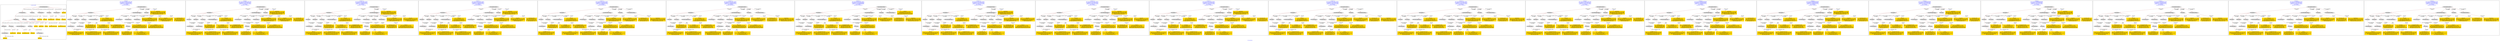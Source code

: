 digraph n0 {
fontcolor="blue"
remincross="true"
label="s21-s-met.json"
subgraph cluster_0 {
label="1-correct model"
n2[style="filled",color="white",fillcolor="lightgray",label="E12_Production1"];
n3[style="filled",color="white",fillcolor="lightgray",label="E21_Person1"];
n4[style="filled",color="white",fillcolor="lightgray",label="E55_Type1"];
n5[style="filled",color="white",fillcolor="lightgray",label="E52_Time-Span3"];
n6[style="filled",color="white",fillcolor="lightgray",label="E69_Death1"];
n7[style="filled",color="white",fillcolor="lightgray",label="E74_Group1"];
n8[style="filled",color="white",fillcolor="lightgray",label="E82_Actor_Appellation1"];
n9[style="filled",color="white",fillcolor="lightgray",label="E67_Birth1"];
n10[shape="plaintext",style="filled",fillcolor="gold",label="artistURI"];
n11[style="filled",color="white",fillcolor="lightgray",label="E22_Man-Made_Object1"];
n12[style="filled",color="white",fillcolor="lightgray",label="E35_Title1"];
n13[style="filled",color="white",fillcolor="lightgray",label="E8_Acquisition1"];
n14[style="filled",color="white",fillcolor="lightgray",label="E55_Type2"];
n15[style="filled",color="white",fillcolor="lightgray",label="E54_Dimension1"];
n16[shape="plaintext",style="filled",fillcolor="gold",label="objectURI"];
n17[shape="plaintext",style="filled",fillcolor="gold",label="artworkTitle"];
n18[style="filled",color="white",fillcolor="lightgray",label="E52_Time-Span1"];
n19[shape="plaintext",style="filled",fillcolor="gold",label="birthDate"];
n20[style="filled",color="white",fillcolor="lightgray",label="E52_Time-Span2"];
n21[shape="plaintext",style="filled",fillcolor="gold",label="deathDate"];
n22[shape="plaintext",style="filled",fillcolor="gold",label="dateOfStartOfCreation"];
n23[shape="plaintext",style="filled",fillcolor="gold",label="dateOfEndOfCreation"];
n24[shape="plaintext",style="filled",fillcolor="gold",label="dimensions"];
n25[shape="plaintext",style="filled",fillcolor="gold",label="medium_URI"];
n26[shape="plaintext",style="filled",fillcolor="gold",label="medium"];
n27[shape="plaintext",style="filled",fillcolor="gold",label="classification_URI"];
n28[shape="plaintext",style="filled",fillcolor="gold",label="classification"];
n29[shape="plaintext",style="filled",fillcolor="gold",label="nationality_URI"];
n30[shape="plaintext",style="filled",fillcolor="gold",label="nationality"];
n31[shape="plaintext",style="filled",fillcolor="gold",label="artistAppellationURI"];
n32[shape="plaintext",style="filled",fillcolor="gold",label="artistName"];
n33[shape="plaintext",style="filled",fillcolor="gold",label="creditLine"];
}
subgraph cluster_1 {
label="candidate 0\nlink coherence:0.8928571428571429\nnode coherence:0.9230769230769231\nconfidence:0.4706680321108941\nmapping score:0.5090260961737169\ncost:126.9992\n-precision:0.68-recall:0.61"
n35[style="filled",color="white",fillcolor="lightgray",label="E12_Production1"];
n36[style="filled",color="white",fillcolor="lightgray",label="E55_Type1"];
n37[style="filled",color="white",fillcolor="lightgray",label="E21_Person1"];
n38[style="filled",color="white",fillcolor="lightgray",label="E67_Birth1"];
n39[style="filled",color="white",fillcolor="lightgray",label="E69_Death1"];
n40[style="filled",color="white",fillcolor="lightgray",label="E74_Group1"];
n41[style="filled",color="white",fillcolor="lightgray",label="E82_Actor_Appellation1"];
n42[style="filled",color="white",fillcolor="lightgray",label="E22_Man-Made_Object1"];
n43[style="filled",color="white",fillcolor="lightgray",label="E54_Dimension1"];
n44[style="filled",color="white",fillcolor="lightgray",label="E8_Acquisition1"];
n45[style="filled",color="white",fillcolor="lightgray",label="E33_Linguistic_Object2"];
n46[style="filled",color="white",fillcolor="lightgray",label="E55_Type2"];
n47[style="filled",color="white",fillcolor="lightgray",label="E52_Time-Span1"];
n48[style="filled",color="white",fillcolor="lightgray",label="E52_Time-Span3"];
n49[shape="plaintext",style="filled",fillcolor="gold",label="medium_URI\n[E74_Group,classLink,0.344]\n[E57_Material,classLink,0.307]\n[E55_Type,classLink,0.301]\n[E55_Type,label,0.047]"];
n50[shape="plaintext",style="filled",fillcolor="gold",label="dateOfEndOfCreation\n[E52_Time-Span,P82b_end_of_the_end,0.438]\n[E52_Time-Span,P82_at_some_time_within,0.28]\n[E54_Dimension,P3_has_note,0.181]\n[E8_Acquisition,P3_has_note,0.101]"];
n51[shape="plaintext",style="filled",fillcolor="gold",label="birthDate\n[E52_Time-Span,P82b_end_of_the_end,0.53]\n[E52_Time-Span,P82_at_some_time_within,0.201]\n[E12_Production,P3_has_note,0.187]\n[E35_Title,label,0.083]"];
n52[shape="plaintext",style="filled",fillcolor="gold",label="artistURI\n[E39_Actor,classLink,0.332]\n[E21_Person,classLink,0.306]\n[E82_Actor_Appellation,classLink,0.261]\n[E30_Right,P3_has_note,0.101]"];
n53[shape="plaintext",style="filled",fillcolor="gold",label="artworkTitle\n[E22_Man-Made_Object,P3_has_note,0.355]\n[E73_Information_Object,P3_has_note,0.305]\n[E33_Linguistic_Object,P3_has_note,0.194]\n[E40_Legal_Body,label,0.146]"];
n54[shape="plaintext",style="filled",fillcolor="gold",label="dimensions\n[E54_Dimension,P3_has_note,0.807]\n[E22_Man-Made_Object,classLink,0.071]\n[E22_Man-Made_Object,P3_has_note,0.065]\n[E34_Inscription,P3_has_note,0.056]"];
n55[shape="plaintext",style="filled",fillcolor="gold",label="dateOfStartOfCreation\n[E52_Time-Span,P82b_end_of_the_end,0.438]\n[E52_Time-Span,P82_at_some_time_within,0.28]\n[E54_Dimension,P3_has_note,0.181]\n[E8_Acquisition,P3_has_note,0.101]"];
n56[shape="plaintext",style="filled",fillcolor="gold",label="creditLine\n[E30_Right,P3_has_note,0.482]\n[E8_Acquisition,P3_has_note,0.291]\n[E52_Time-Span,P82b_end_of_the_end,0.146]\n[E33_Linguistic_Object,P3_has_note,0.082]"];
n57[shape="plaintext",style="filled",fillcolor="gold",label="objectURI\n[E22_Man-Made_Object,classLink,0.865]\n[E22_Man-Made_Object,P3_has_note,0.05]\n[E30_Right,P3_has_note,0.044]\n[E35_Title,label,0.042]"];
n58[shape="plaintext",style="filled",fillcolor="gold",label="artistAppellationURI\n[E82_Actor_Appellation,classLink,0.881]\n[E39_Actor,classLink,0.054]\n[E21_Person,classLink,0.049]\n[E30_Right,P3_has_note,0.016]"];
n59[shape="plaintext",style="filled",fillcolor="gold",label="classification_URI\n[E55_Type,classLink,0.487]\n[E74_Group,classLink,0.21]\n[E57_Material,classLink,0.188]\n[E55_Type,label,0.116]"];
n60[shape="plaintext",style="filled",fillcolor="gold",label="classification\n[E33_Linguistic_Object,P3_has_note,0.294]\n[E22_Man-Made_Object,P3_has_note,0.289]\n[E73_Information_Object,P3_has_note,0.273]\n[E39_Actor,P3_has_note,0.144]"];
n61[shape="plaintext",style="filled",fillcolor="gold",label="nationality_URI\n[E74_Group,classLink,0.643]\n[E55_Type,classLink,0.208]\n[E57_Material,classLink,0.103]\n[E55_Type,label,0.047]"];
n62[shape="plaintext",style="filled",fillcolor="gold",label="nationality\n[E74_Group,label,0.516]\n[E74_Group,classLink,0.273]\n[E55_Type,label,0.123]\n[E8_Acquisition,P3_has_note,0.088]"];
n63[shape="plaintext",style="filled",fillcolor="gold",label="medium\n[E57_Material,label,0.327]\n[E29_Design_or_Procedure,P3_has_note,0.242]\n[E55_Type,label,0.226]\n[E57_Material,classLink,0.205]"];
}
subgraph cluster_2 {
label="candidate 1\nlink coherence:0.8928571428571429\nnode coherence:0.9230769230769231\nconfidence:0.4445272847817922\nmapping score:0.5003125137306829\ncost:126.9992\n-precision:0.57-recall:0.52"
n65[style="filled",color="white",fillcolor="lightgray",label="E12_Production1"];
n66[style="filled",color="white",fillcolor="lightgray",label="E55_Type1"];
n67[style="filled",color="white",fillcolor="lightgray",label="E21_Person1"];
n68[style="filled",color="white",fillcolor="lightgray",label="E67_Birth1"];
n69[style="filled",color="white",fillcolor="lightgray",label="E69_Death1"];
n70[style="filled",color="white",fillcolor="lightgray",label="E74_Group1"];
n71[style="filled",color="white",fillcolor="lightgray",label="E82_Actor_Appellation1"];
n72[style="filled",color="white",fillcolor="lightgray",label="E22_Man-Made_Object1"];
n73[style="filled",color="white",fillcolor="lightgray",label="E54_Dimension1"];
n74[style="filled",color="white",fillcolor="lightgray",label="E8_Acquisition1"];
n75[style="filled",color="white",fillcolor="lightgray",label="E33_Linguistic_Object2"];
n76[style="filled",color="white",fillcolor="lightgray",label="E55_Type2"];
n77[style="filled",color="white",fillcolor="lightgray",label="E52_Time-Span1"];
n78[style="filled",color="white",fillcolor="lightgray",label="E52_Time-Span3"];
n79[shape="plaintext",style="filled",fillcolor="gold",label="classification_URI\n[E55_Type,classLink,0.487]\n[E74_Group,classLink,0.21]\n[E57_Material,classLink,0.188]\n[E55_Type,label,0.116]"];
n80[shape="plaintext",style="filled",fillcolor="gold",label="dateOfEndOfCreation\n[E52_Time-Span,P82b_end_of_the_end,0.438]\n[E52_Time-Span,P82_at_some_time_within,0.28]\n[E54_Dimension,P3_has_note,0.181]\n[E8_Acquisition,P3_has_note,0.101]"];
n81[shape="plaintext",style="filled",fillcolor="gold",label="birthDate\n[E52_Time-Span,P82b_end_of_the_end,0.53]\n[E52_Time-Span,P82_at_some_time_within,0.201]\n[E12_Production,P3_has_note,0.187]\n[E35_Title,label,0.083]"];
n82[shape="plaintext",style="filled",fillcolor="gold",label="artistURI\n[E39_Actor,classLink,0.332]\n[E21_Person,classLink,0.306]\n[E82_Actor_Appellation,classLink,0.261]\n[E30_Right,P3_has_note,0.101]"];
n83[shape="plaintext",style="filled",fillcolor="gold",label="artworkTitle\n[E22_Man-Made_Object,P3_has_note,0.355]\n[E73_Information_Object,P3_has_note,0.305]\n[E33_Linguistic_Object,P3_has_note,0.194]\n[E40_Legal_Body,label,0.146]"];
n84[shape="plaintext",style="filled",fillcolor="gold",label="dimensions\n[E54_Dimension,P3_has_note,0.807]\n[E22_Man-Made_Object,classLink,0.071]\n[E22_Man-Made_Object,P3_has_note,0.065]\n[E34_Inscription,P3_has_note,0.056]"];
n85[shape="plaintext",style="filled",fillcolor="gold",label="dateOfStartOfCreation\n[E52_Time-Span,P82b_end_of_the_end,0.438]\n[E52_Time-Span,P82_at_some_time_within,0.28]\n[E54_Dimension,P3_has_note,0.181]\n[E8_Acquisition,P3_has_note,0.101]"];
n86[shape="plaintext",style="filled",fillcolor="gold",label="creditLine\n[E30_Right,P3_has_note,0.482]\n[E8_Acquisition,P3_has_note,0.291]\n[E52_Time-Span,P82b_end_of_the_end,0.146]\n[E33_Linguistic_Object,P3_has_note,0.082]"];
n87[shape="plaintext",style="filled",fillcolor="gold",label="objectURI\n[E22_Man-Made_Object,classLink,0.865]\n[E22_Man-Made_Object,P3_has_note,0.05]\n[E30_Right,P3_has_note,0.044]\n[E35_Title,label,0.042]"];
n88[shape="plaintext",style="filled",fillcolor="gold",label="artistAppellationURI\n[E82_Actor_Appellation,classLink,0.881]\n[E39_Actor,classLink,0.054]\n[E21_Person,classLink,0.049]\n[E30_Right,P3_has_note,0.016]"];
n89[shape="plaintext",style="filled",fillcolor="gold",label="nationality_URI\n[E74_Group,classLink,0.643]\n[E55_Type,classLink,0.208]\n[E57_Material,classLink,0.103]\n[E55_Type,label,0.047]"];
n90[shape="plaintext",style="filled",fillcolor="gold",label="classification\n[E33_Linguistic_Object,P3_has_note,0.294]\n[E22_Man-Made_Object,P3_has_note,0.289]\n[E73_Information_Object,P3_has_note,0.273]\n[E39_Actor,P3_has_note,0.144]"];
n91[shape="plaintext",style="filled",fillcolor="gold",label="medium_URI\n[E74_Group,classLink,0.344]\n[E57_Material,classLink,0.307]\n[E55_Type,classLink,0.301]\n[E55_Type,label,0.047]"];
n92[shape="plaintext",style="filled",fillcolor="gold",label="nationality\n[E74_Group,label,0.516]\n[E74_Group,classLink,0.273]\n[E55_Type,label,0.123]\n[E8_Acquisition,P3_has_note,0.088]"];
n93[shape="plaintext",style="filled",fillcolor="gold",label="medium\n[E57_Material,label,0.327]\n[E29_Design_or_Procedure,P3_has_note,0.242]\n[E55_Type,label,0.226]\n[E57_Material,classLink,0.205]"];
}
subgraph cluster_3 {
label="candidate 10\nlink coherence:0.8571428571428571\nnode coherence:0.9230769230769231\nconfidence:0.4706680321108941\nmapping score:0.5090260961737169\ncost:126.99918\n-precision:0.71-recall:0.65"
n95[style="filled",color="white",fillcolor="lightgray",label="E12_Production1"];
n96[style="filled",color="white",fillcolor="lightgray",label="E55_Type1"];
n97[style="filled",color="white",fillcolor="lightgray",label="E21_Person1"];
n98[style="filled",color="white",fillcolor="lightgray",label="E67_Birth1"];
n99[style="filled",color="white",fillcolor="lightgray",label="E69_Death1"];
n100[style="filled",color="white",fillcolor="lightgray",label="E74_Group1"];
n101[style="filled",color="white",fillcolor="lightgray",label="E82_Actor_Appellation1"];
n102[style="filled",color="white",fillcolor="lightgray",label="E22_Man-Made_Object1"];
n103[style="filled",color="white",fillcolor="lightgray",label="E54_Dimension1"];
n104[style="filled",color="white",fillcolor="lightgray",label="E55_Type2"];
n105[style="filled",color="white",fillcolor="lightgray",label="E8_Acquisition1"];
n106[style="filled",color="white",fillcolor="lightgray",label="E33_Linguistic_Object1"];
n107[style="filled",color="white",fillcolor="lightgray",label="E52_Time-Span1"];
n108[style="filled",color="white",fillcolor="lightgray",label="E52_Time-Span3"];
n109[shape="plaintext",style="filled",fillcolor="gold",label="medium_URI\n[E74_Group,classLink,0.344]\n[E57_Material,classLink,0.307]\n[E55_Type,classLink,0.301]\n[E55_Type,label,0.047]"];
n110[shape="plaintext",style="filled",fillcolor="gold",label="dateOfEndOfCreation\n[E52_Time-Span,P82b_end_of_the_end,0.438]\n[E52_Time-Span,P82_at_some_time_within,0.28]\n[E54_Dimension,P3_has_note,0.181]\n[E8_Acquisition,P3_has_note,0.101]"];
n111[shape="plaintext",style="filled",fillcolor="gold",label="classification\n[E33_Linguistic_Object,P3_has_note,0.294]\n[E22_Man-Made_Object,P3_has_note,0.289]\n[E73_Information_Object,P3_has_note,0.273]\n[E39_Actor,P3_has_note,0.144]"];
n112[shape="plaintext",style="filled",fillcolor="gold",label="birthDate\n[E52_Time-Span,P82b_end_of_the_end,0.53]\n[E52_Time-Span,P82_at_some_time_within,0.201]\n[E12_Production,P3_has_note,0.187]\n[E35_Title,label,0.083]"];
n113[shape="plaintext",style="filled",fillcolor="gold",label="artistURI\n[E39_Actor,classLink,0.332]\n[E21_Person,classLink,0.306]\n[E82_Actor_Appellation,classLink,0.261]\n[E30_Right,P3_has_note,0.101]"];
n114[shape="plaintext",style="filled",fillcolor="gold",label="artworkTitle\n[E22_Man-Made_Object,P3_has_note,0.355]\n[E73_Information_Object,P3_has_note,0.305]\n[E33_Linguistic_Object,P3_has_note,0.194]\n[E40_Legal_Body,label,0.146]"];
n115[shape="plaintext",style="filled",fillcolor="gold",label="dimensions\n[E54_Dimension,P3_has_note,0.807]\n[E22_Man-Made_Object,classLink,0.071]\n[E22_Man-Made_Object,P3_has_note,0.065]\n[E34_Inscription,P3_has_note,0.056]"];
n116[shape="plaintext",style="filled",fillcolor="gold",label="dateOfStartOfCreation\n[E52_Time-Span,P82b_end_of_the_end,0.438]\n[E52_Time-Span,P82_at_some_time_within,0.28]\n[E54_Dimension,P3_has_note,0.181]\n[E8_Acquisition,P3_has_note,0.101]"];
n117[shape="plaintext",style="filled",fillcolor="gold",label="creditLine\n[E30_Right,P3_has_note,0.482]\n[E8_Acquisition,P3_has_note,0.291]\n[E52_Time-Span,P82b_end_of_the_end,0.146]\n[E33_Linguistic_Object,P3_has_note,0.082]"];
n118[shape="plaintext",style="filled",fillcolor="gold",label="objectURI\n[E22_Man-Made_Object,classLink,0.865]\n[E22_Man-Made_Object,P3_has_note,0.05]\n[E30_Right,P3_has_note,0.044]\n[E35_Title,label,0.042]"];
n119[shape="plaintext",style="filled",fillcolor="gold",label="artistAppellationURI\n[E82_Actor_Appellation,classLink,0.881]\n[E39_Actor,classLink,0.054]\n[E21_Person,classLink,0.049]\n[E30_Right,P3_has_note,0.016]"];
n120[shape="plaintext",style="filled",fillcolor="gold",label="classification_URI\n[E55_Type,classLink,0.487]\n[E74_Group,classLink,0.21]\n[E57_Material,classLink,0.188]\n[E55_Type,label,0.116]"];
n121[shape="plaintext",style="filled",fillcolor="gold",label="nationality_URI\n[E74_Group,classLink,0.643]\n[E55_Type,classLink,0.208]\n[E57_Material,classLink,0.103]\n[E55_Type,label,0.047]"];
n122[shape="plaintext",style="filled",fillcolor="gold",label="nationality\n[E74_Group,label,0.516]\n[E74_Group,classLink,0.273]\n[E55_Type,label,0.123]\n[E8_Acquisition,P3_has_note,0.088]"];
n123[shape="plaintext",style="filled",fillcolor="gold",label="medium\n[E57_Material,label,0.327]\n[E29_Design_or_Procedure,P3_has_note,0.242]\n[E55_Type,label,0.226]\n[E57_Material,classLink,0.205]"];
}
subgraph cluster_4 {
label="candidate 11\nlink coherence:0.8571428571428571\nnode coherence:0.9230769230769231\nconfidence:0.4706680321108941\nmapping score:0.5090260961737169\ncost:126.99922\n-precision:0.68-recall:0.61"
n125[style="filled",color="white",fillcolor="lightgray",label="E12_Production1"];
n126[style="filled",color="white",fillcolor="lightgray",label="E55_Type1"];
n127[style="filled",color="white",fillcolor="lightgray",label="E21_Person1"];
n128[style="filled",color="white",fillcolor="lightgray",label="E67_Birth1"];
n129[style="filled",color="white",fillcolor="lightgray",label="E69_Death1"];
n130[style="filled",color="white",fillcolor="lightgray",label="E74_Group1"];
n131[style="filled",color="white",fillcolor="lightgray",label="E82_Actor_Appellation1"];
n132[style="filled",color="white",fillcolor="lightgray",label="E22_Man-Made_Object1"];
n133[style="filled",color="white",fillcolor="lightgray",label="E54_Dimension1"];
n134[style="filled",color="white",fillcolor="lightgray",label="E8_Acquisition1"];
n135[style="filled",color="white",fillcolor="lightgray",label="E33_Linguistic_Object1"];
n136[style="filled",color="white",fillcolor="lightgray",label="E55_Type2"];
n137[style="filled",color="white",fillcolor="lightgray",label="E52_Time-Span1"];
n138[style="filled",color="white",fillcolor="lightgray",label="E52_Time-Span3"];
n139[shape="plaintext",style="filled",fillcolor="gold",label="medium_URI\n[E74_Group,classLink,0.344]\n[E57_Material,classLink,0.307]\n[E55_Type,classLink,0.301]\n[E55_Type,label,0.047]"];
n140[shape="plaintext",style="filled",fillcolor="gold",label="dateOfEndOfCreation\n[E52_Time-Span,P82b_end_of_the_end,0.438]\n[E52_Time-Span,P82_at_some_time_within,0.28]\n[E54_Dimension,P3_has_note,0.181]\n[E8_Acquisition,P3_has_note,0.101]"];
n141[shape="plaintext",style="filled",fillcolor="gold",label="classification\n[E33_Linguistic_Object,P3_has_note,0.294]\n[E22_Man-Made_Object,P3_has_note,0.289]\n[E73_Information_Object,P3_has_note,0.273]\n[E39_Actor,P3_has_note,0.144]"];
n142[shape="plaintext",style="filled",fillcolor="gold",label="birthDate\n[E52_Time-Span,P82b_end_of_the_end,0.53]\n[E52_Time-Span,P82_at_some_time_within,0.201]\n[E12_Production,P3_has_note,0.187]\n[E35_Title,label,0.083]"];
n143[shape="plaintext",style="filled",fillcolor="gold",label="artistURI\n[E39_Actor,classLink,0.332]\n[E21_Person,classLink,0.306]\n[E82_Actor_Appellation,classLink,0.261]\n[E30_Right,P3_has_note,0.101]"];
n144[shape="plaintext",style="filled",fillcolor="gold",label="artworkTitle\n[E22_Man-Made_Object,P3_has_note,0.355]\n[E73_Information_Object,P3_has_note,0.305]\n[E33_Linguistic_Object,P3_has_note,0.194]\n[E40_Legal_Body,label,0.146]"];
n145[shape="plaintext",style="filled",fillcolor="gold",label="dimensions\n[E54_Dimension,P3_has_note,0.807]\n[E22_Man-Made_Object,classLink,0.071]\n[E22_Man-Made_Object,P3_has_note,0.065]\n[E34_Inscription,P3_has_note,0.056]"];
n146[shape="plaintext",style="filled",fillcolor="gold",label="dateOfStartOfCreation\n[E52_Time-Span,P82b_end_of_the_end,0.438]\n[E52_Time-Span,P82_at_some_time_within,0.28]\n[E54_Dimension,P3_has_note,0.181]\n[E8_Acquisition,P3_has_note,0.101]"];
n147[shape="plaintext",style="filled",fillcolor="gold",label="creditLine\n[E30_Right,P3_has_note,0.482]\n[E8_Acquisition,P3_has_note,0.291]\n[E52_Time-Span,P82b_end_of_the_end,0.146]\n[E33_Linguistic_Object,P3_has_note,0.082]"];
n148[shape="plaintext",style="filled",fillcolor="gold",label="objectURI\n[E22_Man-Made_Object,classLink,0.865]\n[E22_Man-Made_Object,P3_has_note,0.05]\n[E30_Right,P3_has_note,0.044]\n[E35_Title,label,0.042]"];
n149[shape="plaintext",style="filled",fillcolor="gold",label="artistAppellationURI\n[E82_Actor_Appellation,classLink,0.881]\n[E39_Actor,classLink,0.054]\n[E21_Person,classLink,0.049]\n[E30_Right,P3_has_note,0.016]"];
n150[shape="plaintext",style="filled",fillcolor="gold",label="classification_URI\n[E55_Type,classLink,0.487]\n[E74_Group,classLink,0.21]\n[E57_Material,classLink,0.188]\n[E55_Type,label,0.116]"];
n151[shape="plaintext",style="filled",fillcolor="gold",label="nationality_URI\n[E74_Group,classLink,0.643]\n[E55_Type,classLink,0.208]\n[E57_Material,classLink,0.103]\n[E55_Type,label,0.047]"];
n152[shape="plaintext",style="filled",fillcolor="gold",label="nationality\n[E74_Group,label,0.516]\n[E74_Group,classLink,0.273]\n[E55_Type,label,0.123]\n[E8_Acquisition,P3_has_note,0.088]"];
n153[shape="plaintext",style="filled",fillcolor="gold",label="medium\n[E57_Material,label,0.327]\n[E29_Design_or_Procedure,P3_has_note,0.242]\n[E55_Type,label,0.226]\n[E57_Material,classLink,0.205]"];
}
subgraph cluster_5 {
label="candidate 12\nlink coherence:0.8571428571428571\nnode coherence:0.9230769230769231\nconfidence:0.4706680321108941\nmapping score:0.5090260961737169\ncost:126.99924\n-precision:0.68-recall:0.61"
n155[style="filled",color="white",fillcolor="lightgray",label="E12_Production1"];
n156[style="filled",color="white",fillcolor="lightgray",label="E52_Time-Span2"];
n157[style="filled",color="white",fillcolor="lightgray",label="E55_Type1"];
n158[style="filled",color="white",fillcolor="lightgray",label="E21_Person1"];
n159[style="filled",color="white",fillcolor="lightgray",label="E67_Birth1"];
n160[style="filled",color="white",fillcolor="lightgray",label="E74_Group1"];
n161[style="filled",color="white",fillcolor="lightgray",label="E82_Actor_Appellation1"];
n162[style="filled",color="white",fillcolor="lightgray",label="E22_Man-Made_Object1"];
n163[style="filled",color="white",fillcolor="lightgray",label="E54_Dimension1"];
n164[style="filled",color="white",fillcolor="lightgray",label="E8_Acquisition1"];
n165[style="filled",color="white",fillcolor="lightgray",label="E33_Linguistic_Object2"];
n166[style="filled",color="white",fillcolor="lightgray",label="E55_Type2"];
n167[style="filled",color="white",fillcolor="lightgray",label="E52_Time-Span1"];
n168[style="filled",color="white",fillcolor="lightgray",label="E33_Linguistic_Object1"];
n169[shape="plaintext",style="filled",fillcolor="gold",label="medium_URI\n[E74_Group,classLink,0.344]\n[E57_Material,classLink,0.307]\n[E55_Type,classLink,0.301]\n[E55_Type,label,0.047]"];
n170[shape="plaintext",style="filled",fillcolor="gold",label="classification\n[E33_Linguistic_Object,P3_has_note,0.294]\n[E22_Man-Made_Object,P3_has_note,0.289]\n[E73_Information_Object,P3_has_note,0.273]\n[E39_Actor,P3_has_note,0.144]"];
n171[shape="plaintext",style="filled",fillcolor="gold",label="artistURI\n[E39_Actor,classLink,0.332]\n[E21_Person,classLink,0.306]\n[E82_Actor_Appellation,classLink,0.261]\n[E30_Right,P3_has_note,0.101]"];
n172[shape="plaintext",style="filled",fillcolor="gold",label="artworkTitle\n[E22_Man-Made_Object,P3_has_note,0.355]\n[E73_Information_Object,P3_has_note,0.305]\n[E33_Linguistic_Object,P3_has_note,0.194]\n[E40_Legal_Body,label,0.146]"];
n173[shape="plaintext",style="filled",fillcolor="gold",label="dimensions\n[E54_Dimension,P3_has_note,0.807]\n[E22_Man-Made_Object,classLink,0.071]\n[E22_Man-Made_Object,P3_has_note,0.065]\n[E34_Inscription,P3_has_note,0.056]"];
n174[shape="plaintext",style="filled",fillcolor="gold",label="dateOfEndOfCreation\n[E52_Time-Span,P82b_end_of_the_end,0.438]\n[E52_Time-Span,P82_at_some_time_within,0.28]\n[E54_Dimension,P3_has_note,0.181]\n[E8_Acquisition,P3_has_note,0.101]"];
n175[shape="plaintext",style="filled",fillcolor="gold",label="creditLine\n[E30_Right,P3_has_note,0.482]\n[E8_Acquisition,P3_has_note,0.291]\n[E52_Time-Span,P82b_end_of_the_end,0.146]\n[E33_Linguistic_Object,P3_has_note,0.082]"];
n176[shape="plaintext",style="filled",fillcolor="gold",label="objectURI\n[E22_Man-Made_Object,classLink,0.865]\n[E22_Man-Made_Object,P3_has_note,0.05]\n[E30_Right,P3_has_note,0.044]\n[E35_Title,label,0.042]"];
n177[shape="plaintext",style="filled",fillcolor="gold",label="artistAppellationURI\n[E82_Actor_Appellation,classLink,0.881]\n[E39_Actor,classLink,0.054]\n[E21_Person,classLink,0.049]\n[E30_Right,P3_has_note,0.016]"];
n178[shape="plaintext",style="filled",fillcolor="gold",label="birthDate\n[E52_Time-Span,P82b_end_of_the_end,0.53]\n[E52_Time-Span,P82_at_some_time_within,0.201]\n[E12_Production,P3_has_note,0.187]\n[E35_Title,label,0.083]"];
n179[shape="plaintext",style="filled",fillcolor="gold",label="classification_URI\n[E55_Type,classLink,0.487]\n[E74_Group,classLink,0.21]\n[E57_Material,classLink,0.188]\n[E55_Type,label,0.116]"];
n180[shape="plaintext",style="filled",fillcolor="gold",label="nationality_URI\n[E74_Group,classLink,0.643]\n[E55_Type,classLink,0.208]\n[E57_Material,classLink,0.103]\n[E55_Type,label,0.047]"];
n181[shape="plaintext",style="filled",fillcolor="gold",label="nationality\n[E74_Group,label,0.516]\n[E74_Group,classLink,0.273]\n[E55_Type,label,0.123]\n[E8_Acquisition,P3_has_note,0.088]"];
n182[shape="plaintext",style="filled",fillcolor="gold",label="medium\n[E57_Material,label,0.327]\n[E29_Design_or_Procedure,P3_has_note,0.242]\n[E55_Type,label,0.226]\n[E57_Material,classLink,0.205]"];
n183[shape="plaintext",style="filled",fillcolor="gold",label="dateOfStartOfCreation\n[E52_Time-Span,P82b_end_of_the_end,0.438]\n[E52_Time-Span,P82_at_some_time_within,0.28]\n[E54_Dimension,P3_has_note,0.181]\n[E8_Acquisition,P3_has_note,0.101]"];
}
subgraph cluster_6 {
label="candidate 13\nlink coherence:0.8571428571428571\nnode coherence:0.9230769230769231\nconfidence:0.4706680321108941\nmapping score:0.5090260961737169\ncost:225.99924\n-precision:0.68-recall:0.61"
n185[style="filled",color="white",fillcolor="lightgray",label="E12_Production1"];
n186[style="filled",color="white",fillcolor="lightgray",label="E52_Time-Span2"];
n187[style="filled",color="white",fillcolor="lightgray",label="E55_Type1"];
n188[style="filled",color="white",fillcolor="lightgray",label="E21_Person1"];
n189[style="filled",color="white",fillcolor="lightgray",label="E67_Birth1"];
n190[style="filled",color="white",fillcolor="lightgray",label="E74_Group1"];
n191[style="filled",color="white",fillcolor="lightgray",label="E82_Actor_Appellation1"];
n192[style="filled",color="white",fillcolor="lightgray",label="E22_Man-Made_Object1"];
n193[style="filled",color="white",fillcolor="lightgray",label="E54_Dimension1"];
n194[style="filled",color="white",fillcolor="lightgray",label="E8_Acquisition1"];
n195[style="filled",color="white",fillcolor="lightgray",label="E33_Linguistic_Object2"];
n196[style="filled",color="white",fillcolor="lightgray",label="E55_Type2"];
n197[style="filled",color="white",fillcolor="lightgray",label="E52_Time-Span1"];
n198[style="filled",color="white",fillcolor="lightgray",label="E33_Linguistic_Object1"];
n199[shape="plaintext",style="filled",fillcolor="gold",label="medium_URI\n[E74_Group,classLink,0.344]\n[E57_Material,classLink,0.307]\n[E55_Type,classLink,0.301]\n[E55_Type,label,0.047]"];
n200[shape="plaintext",style="filled",fillcolor="gold",label="classification\n[E33_Linguistic_Object,P3_has_note,0.294]\n[E22_Man-Made_Object,P3_has_note,0.289]\n[E73_Information_Object,P3_has_note,0.273]\n[E39_Actor,P3_has_note,0.144]"];
n201[shape="plaintext",style="filled",fillcolor="gold",label="birthDate\n[E52_Time-Span,P82b_end_of_the_end,0.53]\n[E52_Time-Span,P82_at_some_time_within,0.201]\n[E12_Production,P3_has_note,0.187]\n[E35_Title,label,0.083]"];
n202[shape="plaintext",style="filled",fillcolor="gold",label="artistURI\n[E39_Actor,classLink,0.332]\n[E21_Person,classLink,0.306]\n[E82_Actor_Appellation,classLink,0.261]\n[E30_Right,P3_has_note,0.101]"];
n203[shape="plaintext",style="filled",fillcolor="gold",label="artworkTitle\n[E22_Man-Made_Object,P3_has_note,0.355]\n[E73_Information_Object,P3_has_note,0.305]\n[E33_Linguistic_Object,P3_has_note,0.194]\n[E40_Legal_Body,label,0.146]"];
n204[shape="plaintext",style="filled",fillcolor="gold",label="dimensions\n[E54_Dimension,P3_has_note,0.807]\n[E22_Man-Made_Object,classLink,0.071]\n[E22_Man-Made_Object,P3_has_note,0.065]\n[E34_Inscription,P3_has_note,0.056]"];
n205[shape="plaintext",style="filled",fillcolor="gold",label="dateOfStartOfCreation\n[E52_Time-Span,P82b_end_of_the_end,0.438]\n[E52_Time-Span,P82_at_some_time_within,0.28]\n[E54_Dimension,P3_has_note,0.181]\n[E8_Acquisition,P3_has_note,0.101]"];
n206[shape="plaintext",style="filled",fillcolor="gold",label="creditLine\n[E30_Right,P3_has_note,0.482]\n[E8_Acquisition,P3_has_note,0.291]\n[E52_Time-Span,P82b_end_of_the_end,0.146]\n[E33_Linguistic_Object,P3_has_note,0.082]"];
n207[shape="plaintext",style="filled",fillcolor="gold",label="objectURI\n[E22_Man-Made_Object,classLink,0.865]\n[E22_Man-Made_Object,P3_has_note,0.05]\n[E30_Right,P3_has_note,0.044]\n[E35_Title,label,0.042]"];
n208[shape="plaintext",style="filled",fillcolor="gold",label="artistAppellationURI\n[E82_Actor_Appellation,classLink,0.881]\n[E39_Actor,classLink,0.054]\n[E21_Person,classLink,0.049]\n[E30_Right,P3_has_note,0.016]"];
n209[shape="plaintext",style="filled",fillcolor="gold",label="classification_URI\n[E55_Type,classLink,0.487]\n[E74_Group,classLink,0.21]\n[E57_Material,classLink,0.188]\n[E55_Type,label,0.116]"];
n210[shape="plaintext",style="filled",fillcolor="gold",label="nationality_URI\n[E74_Group,classLink,0.643]\n[E55_Type,classLink,0.208]\n[E57_Material,classLink,0.103]\n[E55_Type,label,0.047]"];
n211[shape="plaintext",style="filled",fillcolor="gold",label="nationality\n[E74_Group,label,0.516]\n[E74_Group,classLink,0.273]\n[E55_Type,label,0.123]\n[E8_Acquisition,P3_has_note,0.088]"];
n212[shape="plaintext",style="filled",fillcolor="gold",label="medium\n[E57_Material,label,0.327]\n[E29_Design_or_Procedure,P3_has_note,0.242]\n[E55_Type,label,0.226]\n[E57_Material,classLink,0.205]"];
n213[shape="plaintext",style="filled",fillcolor="gold",label="dateOfEndOfCreation\n[E52_Time-Span,P82b_end_of_the_end,0.438]\n[E52_Time-Span,P82_at_some_time_within,0.28]\n[E54_Dimension,P3_has_note,0.181]\n[E8_Acquisition,P3_has_note,0.101]"];
}
subgraph cluster_7 {
label="candidate 14\nlink coherence:0.8571428571428571\nnode coherence:0.9230769230769231\nconfidence:0.45675856183844094\nmapping score:0.5043896060828991\ncost:225.99927\n-precision:0.61-recall:0.55"
n215[style="filled",color="white",fillcolor="lightgray",label="E12_Production1"];
n216[style="filled",color="white",fillcolor="lightgray",label="E55_Type1"];
n217[style="filled",color="white",fillcolor="lightgray",label="E21_Person1"];
n218[style="filled",color="white",fillcolor="lightgray",label="E67_Birth1"];
n219[style="filled",color="white",fillcolor="lightgray",label="E69_Death1"];
n220[style="filled",color="white",fillcolor="lightgray",label="E74_Group1"];
n221[style="filled",color="white",fillcolor="lightgray",label="E82_Actor_Appellation1"];
n222[style="filled",color="white",fillcolor="lightgray",label="E22_Man-Made_Object1"];
n223[style="filled",color="white",fillcolor="lightgray",label="E54_Dimension1"];
n224[style="filled",color="white",fillcolor="lightgray",label="E33_Linguistic_Object2"];
n225[style="filled",color="white",fillcolor="lightgray",label="E55_Type2"];
n226[style="filled",color="white",fillcolor="lightgray",label="E52_Time-Span1"];
n227[style="filled",color="white",fillcolor="lightgray",label="E52_Time-Span3"];
n228[style="filled",color="white",fillcolor="lightgray",label="E33_Linguistic_Object1"];
n229[shape="plaintext",style="filled",fillcolor="gold",label="medium_URI\n[E74_Group,classLink,0.344]\n[E57_Material,classLink,0.307]\n[E55_Type,classLink,0.301]\n[E55_Type,label,0.047]"];
n230[shape="plaintext",style="filled",fillcolor="gold",label="dateOfEndOfCreation\n[E52_Time-Span,P82b_end_of_the_end,0.438]\n[E52_Time-Span,P82_at_some_time_within,0.28]\n[E54_Dimension,P3_has_note,0.181]\n[E8_Acquisition,P3_has_note,0.101]"];
n231[shape="plaintext",style="filled",fillcolor="gold",label="classification\n[E33_Linguistic_Object,P3_has_note,0.294]\n[E22_Man-Made_Object,P3_has_note,0.289]\n[E73_Information_Object,P3_has_note,0.273]\n[E39_Actor,P3_has_note,0.144]"];
n232[shape="plaintext",style="filled",fillcolor="gold",label="birthDate\n[E52_Time-Span,P82b_end_of_the_end,0.53]\n[E52_Time-Span,P82_at_some_time_within,0.201]\n[E12_Production,P3_has_note,0.187]\n[E35_Title,label,0.083]"];
n233[shape="plaintext",style="filled",fillcolor="gold",label="artistURI\n[E39_Actor,classLink,0.332]\n[E21_Person,classLink,0.306]\n[E82_Actor_Appellation,classLink,0.261]\n[E30_Right,P3_has_note,0.101]"];
n234[shape="plaintext",style="filled",fillcolor="gold",label="artworkTitle\n[E22_Man-Made_Object,P3_has_note,0.355]\n[E73_Information_Object,P3_has_note,0.305]\n[E33_Linguistic_Object,P3_has_note,0.194]\n[E40_Legal_Body,label,0.146]"];
n235[shape="plaintext",style="filled",fillcolor="gold",label="dimensions\n[E54_Dimension,P3_has_note,0.807]\n[E22_Man-Made_Object,classLink,0.071]\n[E22_Man-Made_Object,P3_has_note,0.065]\n[E34_Inscription,P3_has_note,0.056]"];
n236[shape="plaintext",style="filled",fillcolor="gold",label="dateOfStartOfCreation\n[E52_Time-Span,P82b_end_of_the_end,0.438]\n[E52_Time-Span,P82_at_some_time_within,0.28]\n[E54_Dimension,P3_has_note,0.181]\n[E8_Acquisition,P3_has_note,0.101]"];
n237[shape="plaintext",style="filled",fillcolor="gold",label="objectURI\n[E22_Man-Made_Object,classLink,0.865]\n[E22_Man-Made_Object,P3_has_note,0.05]\n[E30_Right,P3_has_note,0.044]\n[E35_Title,label,0.042]"];
n238[shape="plaintext",style="filled",fillcolor="gold",label="artistAppellationURI\n[E82_Actor_Appellation,classLink,0.881]\n[E39_Actor,classLink,0.054]\n[E21_Person,classLink,0.049]\n[E30_Right,P3_has_note,0.016]"];
n239[shape="plaintext",style="filled",fillcolor="gold",label="classification_URI\n[E55_Type,classLink,0.487]\n[E74_Group,classLink,0.21]\n[E57_Material,classLink,0.188]\n[E55_Type,label,0.116]"];
n240[shape="plaintext",style="filled",fillcolor="gold",label="creditLine\n[E30_Right,P3_has_note,0.482]\n[E8_Acquisition,P3_has_note,0.291]\n[E52_Time-Span,P82b_end_of_the_end,0.146]\n[E33_Linguistic_Object,P3_has_note,0.082]"];
n241[shape="plaintext",style="filled",fillcolor="gold",label="nationality_URI\n[E74_Group,classLink,0.643]\n[E55_Type,classLink,0.208]\n[E57_Material,classLink,0.103]\n[E55_Type,label,0.047]"];
n242[shape="plaintext",style="filled",fillcolor="gold",label="nationality\n[E74_Group,label,0.516]\n[E74_Group,classLink,0.273]\n[E55_Type,label,0.123]\n[E8_Acquisition,P3_has_note,0.088]"];
n243[shape="plaintext",style="filled",fillcolor="gold",label="medium\n[E57_Material,label,0.327]\n[E29_Design_or_Procedure,P3_has_note,0.242]\n[E55_Type,label,0.226]\n[E57_Material,classLink,0.205]"];
}
subgraph cluster_8 {
label="candidate 15\nlink coherence:0.8571428571428571\nnode coherence:0.9230769230769231\nconfidence:0.4445272847817922\nmapping score:0.5003125137306829\ncost:126.99918\n-precision:0.61-recall:0.55"
n245[style="filled",color="white",fillcolor="lightgray",label="E12_Production1"];
n246[style="filled",color="white",fillcolor="lightgray",label="E55_Type1"];
n247[style="filled",color="white",fillcolor="lightgray",label="E21_Person1"];
n248[style="filled",color="white",fillcolor="lightgray",label="E67_Birth1"];
n249[style="filled",color="white",fillcolor="lightgray",label="E69_Death1"];
n250[style="filled",color="white",fillcolor="lightgray",label="E74_Group1"];
n251[style="filled",color="white",fillcolor="lightgray",label="E82_Actor_Appellation1"];
n252[style="filled",color="white",fillcolor="lightgray",label="E22_Man-Made_Object1"];
n253[style="filled",color="white",fillcolor="lightgray",label="E54_Dimension1"];
n254[style="filled",color="white",fillcolor="lightgray",label="E55_Type2"];
n255[style="filled",color="white",fillcolor="lightgray",label="E8_Acquisition1"];
n256[style="filled",color="white",fillcolor="lightgray",label="E33_Linguistic_Object1"];
n257[style="filled",color="white",fillcolor="lightgray",label="E52_Time-Span1"];
n258[style="filled",color="white",fillcolor="lightgray",label="E52_Time-Span3"];
n259[shape="plaintext",style="filled",fillcolor="gold",label="classification_URI\n[E55_Type,classLink,0.487]\n[E74_Group,classLink,0.21]\n[E57_Material,classLink,0.188]\n[E55_Type,label,0.116]"];
n260[shape="plaintext",style="filled",fillcolor="gold",label="dateOfEndOfCreation\n[E52_Time-Span,P82b_end_of_the_end,0.438]\n[E52_Time-Span,P82_at_some_time_within,0.28]\n[E54_Dimension,P3_has_note,0.181]\n[E8_Acquisition,P3_has_note,0.101]"];
n261[shape="plaintext",style="filled",fillcolor="gold",label="classification\n[E33_Linguistic_Object,P3_has_note,0.294]\n[E22_Man-Made_Object,P3_has_note,0.289]\n[E73_Information_Object,P3_has_note,0.273]\n[E39_Actor,P3_has_note,0.144]"];
n262[shape="plaintext",style="filled",fillcolor="gold",label="birthDate\n[E52_Time-Span,P82b_end_of_the_end,0.53]\n[E52_Time-Span,P82_at_some_time_within,0.201]\n[E12_Production,P3_has_note,0.187]\n[E35_Title,label,0.083]"];
n263[shape="plaintext",style="filled",fillcolor="gold",label="artistURI\n[E39_Actor,classLink,0.332]\n[E21_Person,classLink,0.306]\n[E82_Actor_Appellation,classLink,0.261]\n[E30_Right,P3_has_note,0.101]"];
n264[shape="plaintext",style="filled",fillcolor="gold",label="artworkTitle\n[E22_Man-Made_Object,P3_has_note,0.355]\n[E73_Information_Object,P3_has_note,0.305]\n[E33_Linguistic_Object,P3_has_note,0.194]\n[E40_Legal_Body,label,0.146]"];
n265[shape="plaintext",style="filled",fillcolor="gold",label="dimensions\n[E54_Dimension,P3_has_note,0.807]\n[E22_Man-Made_Object,classLink,0.071]\n[E22_Man-Made_Object,P3_has_note,0.065]\n[E34_Inscription,P3_has_note,0.056]"];
n266[shape="plaintext",style="filled",fillcolor="gold",label="dateOfStartOfCreation\n[E52_Time-Span,P82b_end_of_the_end,0.438]\n[E52_Time-Span,P82_at_some_time_within,0.28]\n[E54_Dimension,P3_has_note,0.181]\n[E8_Acquisition,P3_has_note,0.101]"];
n267[shape="plaintext",style="filled",fillcolor="gold",label="creditLine\n[E30_Right,P3_has_note,0.482]\n[E8_Acquisition,P3_has_note,0.291]\n[E52_Time-Span,P82b_end_of_the_end,0.146]\n[E33_Linguistic_Object,P3_has_note,0.082]"];
n268[shape="plaintext",style="filled",fillcolor="gold",label="objectURI\n[E22_Man-Made_Object,classLink,0.865]\n[E22_Man-Made_Object,P3_has_note,0.05]\n[E30_Right,P3_has_note,0.044]\n[E35_Title,label,0.042]"];
n269[shape="plaintext",style="filled",fillcolor="gold",label="artistAppellationURI\n[E82_Actor_Appellation,classLink,0.881]\n[E39_Actor,classLink,0.054]\n[E21_Person,classLink,0.049]\n[E30_Right,P3_has_note,0.016]"];
n270[shape="plaintext",style="filled",fillcolor="gold",label="nationality_URI\n[E74_Group,classLink,0.643]\n[E55_Type,classLink,0.208]\n[E57_Material,classLink,0.103]\n[E55_Type,label,0.047]"];
n271[shape="plaintext",style="filled",fillcolor="gold",label="medium_URI\n[E74_Group,classLink,0.344]\n[E57_Material,classLink,0.307]\n[E55_Type,classLink,0.301]\n[E55_Type,label,0.047]"];
n272[shape="plaintext",style="filled",fillcolor="gold",label="nationality\n[E74_Group,label,0.516]\n[E74_Group,classLink,0.273]\n[E55_Type,label,0.123]\n[E8_Acquisition,P3_has_note,0.088]"];
n273[shape="plaintext",style="filled",fillcolor="gold",label="medium\n[E57_Material,label,0.327]\n[E29_Design_or_Procedure,P3_has_note,0.242]\n[E55_Type,label,0.226]\n[E57_Material,classLink,0.205]"];
}
subgraph cluster_9 {
label="candidate 16\nlink coherence:0.8571428571428571\nnode coherence:0.9230769230769231\nconfidence:0.4445272847817922\nmapping score:0.5003125137306829\ncost:126.99921\n-precision:0.61-recall:0.55"
n275[style="filled",color="white",fillcolor="lightgray",label="E12_Production1"];
n276[style="filled",color="white",fillcolor="lightgray",label="E55_Type1"];
n277[style="filled",color="white",fillcolor="lightgray",label="E21_Person1"];
n278[style="filled",color="white",fillcolor="lightgray",label="E67_Birth1"];
n279[style="filled",color="white",fillcolor="lightgray",label="E69_Death1"];
n280[style="filled",color="white",fillcolor="lightgray",label="E74_Group1"];
n281[style="filled",color="white",fillcolor="lightgray",label="E82_Actor_Appellation1"];
n282[style="filled",color="white",fillcolor="lightgray",label="E22_Man-Made_Object1"];
n283[style="filled",color="white",fillcolor="lightgray",label="E54_Dimension1"];
n284[style="filled",color="white",fillcolor="lightgray",label="E55_Type3"];
n285[style="filled",color="white",fillcolor="lightgray",label="E8_Acquisition1"];
n286[style="filled",color="white",fillcolor="lightgray",label="E33_Linguistic_Object2"];
n287[style="filled",color="white",fillcolor="lightgray",label="E52_Time-Span1"];
n288[style="filled",color="white",fillcolor="lightgray",label="E52_Time-Span3"];
n289[shape="plaintext",style="filled",fillcolor="gold",label="classification_URI\n[E55_Type,classLink,0.487]\n[E74_Group,classLink,0.21]\n[E57_Material,classLink,0.188]\n[E55_Type,label,0.116]"];
n290[shape="plaintext",style="filled",fillcolor="gold",label="dateOfEndOfCreation\n[E52_Time-Span,P82b_end_of_the_end,0.438]\n[E52_Time-Span,P82_at_some_time_within,0.28]\n[E54_Dimension,P3_has_note,0.181]\n[E8_Acquisition,P3_has_note,0.101]"];
n291[shape="plaintext",style="filled",fillcolor="gold",label="birthDate\n[E52_Time-Span,P82b_end_of_the_end,0.53]\n[E52_Time-Span,P82_at_some_time_within,0.201]\n[E12_Production,P3_has_note,0.187]\n[E35_Title,label,0.083]"];
n292[shape="plaintext",style="filled",fillcolor="gold",label="nationality_URI\n[E74_Group,classLink,0.643]\n[E55_Type,classLink,0.208]\n[E57_Material,classLink,0.103]\n[E55_Type,label,0.047]"];
n293[shape="plaintext",style="filled",fillcolor="gold",label="artistURI\n[E39_Actor,classLink,0.332]\n[E21_Person,classLink,0.306]\n[E82_Actor_Appellation,classLink,0.261]\n[E30_Right,P3_has_note,0.101]"];
n294[shape="plaintext",style="filled",fillcolor="gold",label="artworkTitle\n[E22_Man-Made_Object,P3_has_note,0.355]\n[E73_Information_Object,P3_has_note,0.305]\n[E33_Linguistic_Object,P3_has_note,0.194]\n[E40_Legal_Body,label,0.146]"];
n295[shape="plaintext",style="filled",fillcolor="gold",label="dimensions\n[E54_Dimension,P3_has_note,0.807]\n[E22_Man-Made_Object,classLink,0.071]\n[E22_Man-Made_Object,P3_has_note,0.065]\n[E34_Inscription,P3_has_note,0.056]"];
n296[shape="plaintext",style="filled",fillcolor="gold",label="dateOfStartOfCreation\n[E52_Time-Span,P82b_end_of_the_end,0.438]\n[E52_Time-Span,P82_at_some_time_within,0.28]\n[E54_Dimension,P3_has_note,0.181]\n[E8_Acquisition,P3_has_note,0.101]"];
n297[shape="plaintext",style="filled",fillcolor="gold",label="creditLine\n[E30_Right,P3_has_note,0.482]\n[E8_Acquisition,P3_has_note,0.291]\n[E52_Time-Span,P82b_end_of_the_end,0.146]\n[E33_Linguistic_Object,P3_has_note,0.082]"];
n298[shape="plaintext",style="filled",fillcolor="gold",label="objectURI\n[E22_Man-Made_Object,classLink,0.865]\n[E22_Man-Made_Object,P3_has_note,0.05]\n[E30_Right,P3_has_note,0.044]\n[E35_Title,label,0.042]"];
n299[shape="plaintext",style="filled",fillcolor="gold",label="artistAppellationURI\n[E82_Actor_Appellation,classLink,0.881]\n[E39_Actor,classLink,0.054]\n[E21_Person,classLink,0.049]\n[E30_Right,P3_has_note,0.016]"];
n300[shape="plaintext",style="filled",fillcolor="gold",label="classification\n[E33_Linguistic_Object,P3_has_note,0.294]\n[E22_Man-Made_Object,P3_has_note,0.289]\n[E73_Information_Object,P3_has_note,0.273]\n[E39_Actor,P3_has_note,0.144]"];
n301[shape="plaintext",style="filled",fillcolor="gold",label="medium_URI\n[E74_Group,classLink,0.344]\n[E57_Material,classLink,0.307]\n[E55_Type,classLink,0.301]\n[E55_Type,label,0.047]"];
n302[shape="plaintext",style="filled",fillcolor="gold",label="nationality\n[E74_Group,label,0.516]\n[E74_Group,classLink,0.273]\n[E55_Type,label,0.123]\n[E8_Acquisition,P3_has_note,0.088]"];
n303[shape="plaintext",style="filled",fillcolor="gold",label="medium\n[E57_Material,label,0.327]\n[E29_Design_or_Procedure,P3_has_note,0.242]\n[E55_Type,label,0.226]\n[E57_Material,classLink,0.205]"];
}
subgraph cluster_10 {
label="candidate 17\nlink coherence:0.8571428571428571\nnode coherence:0.9230769230769231\nconfidence:0.4445272847817922\nmapping score:0.5003125137306829\ncost:126.99922\n-precision:0.57-recall:0.52"
n305[style="filled",color="white",fillcolor="lightgray",label="E12_Production1"];
n306[style="filled",color="white",fillcolor="lightgray",label="E55_Type1"];
n307[style="filled",color="white",fillcolor="lightgray",label="E21_Person1"];
n308[style="filled",color="white",fillcolor="lightgray",label="E67_Birth1"];
n309[style="filled",color="white",fillcolor="lightgray",label="E69_Death1"];
n310[style="filled",color="white",fillcolor="lightgray",label="E74_Group1"];
n311[style="filled",color="white",fillcolor="lightgray",label="E82_Actor_Appellation1"];
n312[style="filled",color="white",fillcolor="lightgray",label="E22_Man-Made_Object1"];
n313[style="filled",color="white",fillcolor="lightgray",label="E54_Dimension1"];
n314[style="filled",color="white",fillcolor="lightgray",label="E8_Acquisition1"];
n315[style="filled",color="white",fillcolor="lightgray",label="E33_Linguistic_Object1"];
n316[style="filled",color="white",fillcolor="lightgray",label="E55_Type2"];
n317[style="filled",color="white",fillcolor="lightgray",label="E52_Time-Span1"];
n318[style="filled",color="white",fillcolor="lightgray",label="E52_Time-Span3"];
n319[shape="plaintext",style="filled",fillcolor="gold",label="classification_URI\n[E55_Type,classLink,0.487]\n[E74_Group,classLink,0.21]\n[E57_Material,classLink,0.188]\n[E55_Type,label,0.116]"];
n320[shape="plaintext",style="filled",fillcolor="gold",label="dateOfEndOfCreation\n[E52_Time-Span,P82b_end_of_the_end,0.438]\n[E52_Time-Span,P82_at_some_time_within,0.28]\n[E54_Dimension,P3_has_note,0.181]\n[E8_Acquisition,P3_has_note,0.101]"];
n321[shape="plaintext",style="filled",fillcolor="gold",label="classification\n[E33_Linguistic_Object,P3_has_note,0.294]\n[E22_Man-Made_Object,P3_has_note,0.289]\n[E73_Information_Object,P3_has_note,0.273]\n[E39_Actor,P3_has_note,0.144]"];
n322[shape="plaintext",style="filled",fillcolor="gold",label="birthDate\n[E52_Time-Span,P82b_end_of_the_end,0.53]\n[E52_Time-Span,P82_at_some_time_within,0.201]\n[E12_Production,P3_has_note,0.187]\n[E35_Title,label,0.083]"];
n323[shape="plaintext",style="filled",fillcolor="gold",label="artistURI\n[E39_Actor,classLink,0.332]\n[E21_Person,classLink,0.306]\n[E82_Actor_Appellation,classLink,0.261]\n[E30_Right,P3_has_note,0.101]"];
n324[shape="plaintext",style="filled",fillcolor="gold",label="artworkTitle\n[E22_Man-Made_Object,P3_has_note,0.355]\n[E73_Information_Object,P3_has_note,0.305]\n[E33_Linguistic_Object,P3_has_note,0.194]\n[E40_Legal_Body,label,0.146]"];
n325[shape="plaintext",style="filled",fillcolor="gold",label="dimensions\n[E54_Dimension,P3_has_note,0.807]\n[E22_Man-Made_Object,classLink,0.071]\n[E22_Man-Made_Object,P3_has_note,0.065]\n[E34_Inscription,P3_has_note,0.056]"];
n326[shape="plaintext",style="filled",fillcolor="gold",label="dateOfStartOfCreation\n[E52_Time-Span,P82b_end_of_the_end,0.438]\n[E52_Time-Span,P82_at_some_time_within,0.28]\n[E54_Dimension,P3_has_note,0.181]\n[E8_Acquisition,P3_has_note,0.101]"];
n327[shape="plaintext",style="filled",fillcolor="gold",label="creditLine\n[E30_Right,P3_has_note,0.482]\n[E8_Acquisition,P3_has_note,0.291]\n[E52_Time-Span,P82b_end_of_the_end,0.146]\n[E33_Linguistic_Object,P3_has_note,0.082]"];
n328[shape="plaintext",style="filled",fillcolor="gold",label="objectURI\n[E22_Man-Made_Object,classLink,0.865]\n[E22_Man-Made_Object,P3_has_note,0.05]\n[E30_Right,P3_has_note,0.044]\n[E35_Title,label,0.042]"];
n329[shape="plaintext",style="filled",fillcolor="gold",label="artistAppellationURI\n[E82_Actor_Appellation,classLink,0.881]\n[E39_Actor,classLink,0.054]\n[E21_Person,classLink,0.049]\n[E30_Right,P3_has_note,0.016]"];
n330[shape="plaintext",style="filled",fillcolor="gold",label="nationality_URI\n[E74_Group,classLink,0.643]\n[E55_Type,classLink,0.208]\n[E57_Material,classLink,0.103]\n[E55_Type,label,0.047]"];
n331[shape="plaintext",style="filled",fillcolor="gold",label="medium_URI\n[E74_Group,classLink,0.344]\n[E57_Material,classLink,0.307]\n[E55_Type,classLink,0.301]\n[E55_Type,label,0.047]"];
n332[shape="plaintext",style="filled",fillcolor="gold",label="nationality\n[E74_Group,label,0.516]\n[E74_Group,classLink,0.273]\n[E55_Type,label,0.123]\n[E8_Acquisition,P3_has_note,0.088]"];
n333[shape="plaintext",style="filled",fillcolor="gold",label="medium\n[E57_Material,label,0.327]\n[E29_Design_or_Procedure,P3_has_note,0.242]\n[E55_Type,label,0.226]\n[E57_Material,classLink,0.205]"];
}
subgraph cluster_11 {
label="candidate 18\nlink coherence:0.8571428571428571\nnode coherence:0.9230769230769231\nconfidence:0.4445272847817922\nmapping score:0.5003125137306829\ncost:225.99924\n-precision:0.57-recall:0.52"
n335[style="filled",color="white",fillcolor="lightgray",label="E12_Production1"];
n336[style="filled",color="white",fillcolor="lightgray",label="E52_Time-Span2"];
n337[style="filled",color="white",fillcolor="lightgray",label="E55_Type1"];
n338[style="filled",color="white",fillcolor="lightgray",label="E21_Person1"];
n339[style="filled",color="white",fillcolor="lightgray",label="E67_Birth1"];
n340[style="filled",color="white",fillcolor="lightgray",label="E74_Group1"];
n341[style="filled",color="white",fillcolor="lightgray",label="E82_Actor_Appellation1"];
n342[style="filled",color="white",fillcolor="lightgray",label="E22_Man-Made_Object1"];
n343[style="filled",color="white",fillcolor="lightgray",label="E54_Dimension1"];
n344[style="filled",color="white",fillcolor="lightgray",label="E8_Acquisition1"];
n345[style="filled",color="white",fillcolor="lightgray",label="E33_Linguistic_Object2"];
n346[style="filled",color="white",fillcolor="lightgray",label="E55_Type2"];
n347[style="filled",color="white",fillcolor="lightgray",label="E52_Time-Span1"];
n348[style="filled",color="white",fillcolor="lightgray",label="E33_Linguistic_Object1"];
n349[shape="plaintext",style="filled",fillcolor="gold",label="classification_URI\n[E55_Type,classLink,0.487]\n[E74_Group,classLink,0.21]\n[E57_Material,classLink,0.188]\n[E55_Type,label,0.116]"];
n350[shape="plaintext",style="filled",fillcolor="gold",label="classification\n[E33_Linguistic_Object,P3_has_note,0.294]\n[E22_Man-Made_Object,P3_has_note,0.289]\n[E73_Information_Object,P3_has_note,0.273]\n[E39_Actor,P3_has_note,0.144]"];
n351[shape="plaintext",style="filled",fillcolor="gold",label="birthDate\n[E52_Time-Span,P82b_end_of_the_end,0.53]\n[E52_Time-Span,P82_at_some_time_within,0.201]\n[E12_Production,P3_has_note,0.187]\n[E35_Title,label,0.083]"];
n352[shape="plaintext",style="filled",fillcolor="gold",label="artistURI\n[E39_Actor,classLink,0.332]\n[E21_Person,classLink,0.306]\n[E82_Actor_Appellation,classLink,0.261]\n[E30_Right,P3_has_note,0.101]"];
n353[shape="plaintext",style="filled",fillcolor="gold",label="artworkTitle\n[E22_Man-Made_Object,P3_has_note,0.355]\n[E73_Information_Object,P3_has_note,0.305]\n[E33_Linguistic_Object,P3_has_note,0.194]\n[E40_Legal_Body,label,0.146]"];
n354[shape="plaintext",style="filled",fillcolor="gold",label="dimensions\n[E54_Dimension,P3_has_note,0.807]\n[E22_Man-Made_Object,classLink,0.071]\n[E22_Man-Made_Object,P3_has_note,0.065]\n[E34_Inscription,P3_has_note,0.056]"];
n355[shape="plaintext",style="filled",fillcolor="gold",label="dateOfStartOfCreation\n[E52_Time-Span,P82b_end_of_the_end,0.438]\n[E52_Time-Span,P82_at_some_time_within,0.28]\n[E54_Dimension,P3_has_note,0.181]\n[E8_Acquisition,P3_has_note,0.101]"];
n356[shape="plaintext",style="filled",fillcolor="gold",label="creditLine\n[E30_Right,P3_has_note,0.482]\n[E8_Acquisition,P3_has_note,0.291]\n[E52_Time-Span,P82b_end_of_the_end,0.146]\n[E33_Linguistic_Object,P3_has_note,0.082]"];
n357[shape="plaintext",style="filled",fillcolor="gold",label="objectURI\n[E22_Man-Made_Object,classLink,0.865]\n[E22_Man-Made_Object,P3_has_note,0.05]\n[E30_Right,P3_has_note,0.044]\n[E35_Title,label,0.042]"];
n358[shape="plaintext",style="filled",fillcolor="gold",label="artistAppellationURI\n[E82_Actor_Appellation,classLink,0.881]\n[E39_Actor,classLink,0.054]\n[E21_Person,classLink,0.049]\n[E30_Right,P3_has_note,0.016]"];
n359[shape="plaintext",style="filled",fillcolor="gold",label="nationality_URI\n[E74_Group,classLink,0.643]\n[E55_Type,classLink,0.208]\n[E57_Material,classLink,0.103]\n[E55_Type,label,0.047]"];
n360[shape="plaintext",style="filled",fillcolor="gold",label="medium_URI\n[E74_Group,classLink,0.344]\n[E57_Material,classLink,0.307]\n[E55_Type,classLink,0.301]\n[E55_Type,label,0.047]"];
n361[shape="plaintext",style="filled",fillcolor="gold",label="nationality\n[E74_Group,label,0.516]\n[E74_Group,classLink,0.273]\n[E55_Type,label,0.123]\n[E8_Acquisition,P3_has_note,0.088]"];
n362[shape="plaintext",style="filled",fillcolor="gold",label="medium\n[E57_Material,label,0.327]\n[E29_Design_or_Procedure,P3_has_note,0.242]\n[E55_Type,label,0.226]\n[E57_Material,classLink,0.205]"];
n363[shape="plaintext",style="filled",fillcolor="gold",label="dateOfEndOfCreation\n[E52_Time-Span,P82b_end_of_the_end,0.438]\n[E52_Time-Span,P82_at_some_time_within,0.28]\n[E54_Dimension,P3_has_note,0.181]\n[E8_Acquisition,P3_has_note,0.101]"];
}
subgraph cluster_12 {
label="candidate 19\nlink coherence:0.8571428571428571\nnode coherence:0.9230769230769231\nconfidence:0.4445272847817922\nmapping score:0.5003125137306829\ncost:225.99925\n-precision:0.57-recall:0.52"
n365[style="filled",color="white",fillcolor="lightgray",label="E12_Production1"];
n366[style="filled",color="white",fillcolor="lightgray",label="E52_Time-Span2"];
n367[style="filled",color="white",fillcolor="lightgray",label="E55_Type1"];
n368[style="filled",color="white",fillcolor="lightgray",label="E21_Person1"];
n369[style="filled",color="white",fillcolor="lightgray",label="E67_Birth1"];
n370[style="filled",color="white",fillcolor="lightgray",label="E74_Group1"];
n371[style="filled",color="white",fillcolor="lightgray",label="E82_Actor_Appellation1"];
n372[style="filled",color="white",fillcolor="lightgray",label="E22_Man-Made_Object1"];
n373[style="filled",color="white",fillcolor="lightgray",label="E54_Dimension1"];
n374[style="filled",color="white",fillcolor="lightgray",label="E8_Acquisition1"];
n375[style="filled",color="white",fillcolor="lightgray",label="E33_Linguistic_Object1"];
n376[style="filled",color="white",fillcolor="lightgray",label="E55_Type3"];
n377[style="filled",color="white",fillcolor="lightgray",label="E52_Time-Span1"];
n378[style="filled",color="white",fillcolor="lightgray",label="E33_Linguistic_Object2"];
n379[shape="plaintext",style="filled",fillcolor="gold",label="classification_URI\n[E55_Type,classLink,0.487]\n[E74_Group,classLink,0.21]\n[E57_Material,classLink,0.188]\n[E55_Type,label,0.116]"];
n380[shape="plaintext",style="filled",fillcolor="gold",label="birthDate\n[E52_Time-Span,P82b_end_of_the_end,0.53]\n[E52_Time-Span,P82_at_some_time_within,0.201]\n[E12_Production,P3_has_note,0.187]\n[E35_Title,label,0.083]"];
n381[shape="plaintext",style="filled",fillcolor="gold",label="nationality_URI\n[E74_Group,classLink,0.643]\n[E55_Type,classLink,0.208]\n[E57_Material,classLink,0.103]\n[E55_Type,label,0.047]"];
n382[shape="plaintext",style="filled",fillcolor="gold",label="artistURI\n[E39_Actor,classLink,0.332]\n[E21_Person,classLink,0.306]\n[E82_Actor_Appellation,classLink,0.261]\n[E30_Right,P3_has_note,0.101]"];
n383[shape="plaintext",style="filled",fillcolor="gold",label="artworkTitle\n[E22_Man-Made_Object,P3_has_note,0.355]\n[E73_Information_Object,P3_has_note,0.305]\n[E33_Linguistic_Object,P3_has_note,0.194]\n[E40_Legal_Body,label,0.146]"];
n384[shape="plaintext",style="filled",fillcolor="gold",label="dimensions\n[E54_Dimension,P3_has_note,0.807]\n[E22_Man-Made_Object,classLink,0.071]\n[E22_Man-Made_Object,P3_has_note,0.065]\n[E34_Inscription,P3_has_note,0.056]"];
n385[shape="plaintext",style="filled",fillcolor="gold",label="dateOfStartOfCreation\n[E52_Time-Span,P82b_end_of_the_end,0.438]\n[E52_Time-Span,P82_at_some_time_within,0.28]\n[E54_Dimension,P3_has_note,0.181]\n[E8_Acquisition,P3_has_note,0.101]"];
n386[shape="plaintext",style="filled",fillcolor="gold",label="creditLine\n[E30_Right,P3_has_note,0.482]\n[E8_Acquisition,P3_has_note,0.291]\n[E52_Time-Span,P82b_end_of_the_end,0.146]\n[E33_Linguistic_Object,P3_has_note,0.082]"];
n387[shape="plaintext",style="filled",fillcolor="gold",label="objectURI\n[E22_Man-Made_Object,classLink,0.865]\n[E22_Man-Made_Object,P3_has_note,0.05]\n[E30_Right,P3_has_note,0.044]\n[E35_Title,label,0.042]"];
n388[shape="plaintext",style="filled",fillcolor="gold",label="artistAppellationURI\n[E82_Actor_Appellation,classLink,0.881]\n[E39_Actor,classLink,0.054]\n[E21_Person,classLink,0.049]\n[E30_Right,P3_has_note,0.016]"];
n389[shape="plaintext",style="filled",fillcolor="gold",label="classification\n[E33_Linguistic_Object,P3_has_note,0.294]\n[E22_Man-Made_Object,P3_has_note,0.289]\n[E73_Information_Object,P3_has_note,0.273]\n[E39_Actor,P3_has_note,0.144]"];
n390[shape="plaintext",style="filled",fillcolor="gold",label="medium_URI\n[E74_Group,classLink,0.344]\n[E57_Material,classLink,0.307]\n[E55_Type,classLink,0.301]\n[E55_Type,label,0.047]"];
n391[shape="plaintext",style="filled",fillcolor="gold",label="nationality\n[E74_Group,label,0.516]\n[E74_Group,classLink,0.273]\n[E55_Type,label,0.123]\n[E8_Acquisition,P3_has_note,0.088]"];
n392[shape="plaintext",style="filled",fillcolor="gold",label="medium\n[E57_Material,label,0.327]\n[E29_Design_or_Procedure,P3_has_note,0.242]\n[E55_Type,label,0.226]\n[E57_Material,classLink,0.205]"];
n393[shape="plaintext",style="filled",fillcolor="gold",label="dateOfEndOfCreation\n[E52_Time-Span,P82b_end_of_the_end,0.438]\n[E52_Time-Span,P82_at_some_time_within,0.28]\n[E54_Dimension,P3_has_note,0.181]\n[E8_Acquisition,P3_has_note,0.101]"];
}
subgraph cluster_13 {
label="candidate 2\nlink coherence:0.8928571428571429\nnode coherence:0.9230769230769231\nconfidence:0.4445272847817922\nmapping score:0.5003125137306829\ncost:126.99921\n-precision:0.57-recall:0.52"
n395[style="filled",color="white",fillcolor="lightgray",label="E12_Production1"];
n396[style="filled",color="white",fillcolor="lightgray",label="E55_Type1"];
n397[style="filled",color="white",fillcolor="lightgray",label="E21_Person1"];
n398[style="filled",color="white",fillcolor="lightgray",label="E67_Birth1"];
n399[style="filled",color="white",fillcolor="lightgray",label="E69_Death1"];
n400[style="filled",color="white",fillcolor="lightgray",label="E74_Group1"];
n401[style="filled",color="white",fillcolor="lightgray",label="E82_Actor_Appellation1"];
n402[style="filled",color="white",fillcolor="lightgray",label="E22_Man-Made_Object1"];
n403[style="filled",color="white",fillcolor="lightgray",label="E54_Dimension1"];
n404[style="filled",color="white",fillcolor="lightgray",label="E8_Acquisition1"];
n405[style="filled",color="white",fillcolor="lightgray",label="E33_Linguistic_Object1"];
n406[style="filled",color="white",fillcolor="lightgray",label="E55_Type3"];
n407[style="filled",color="white",fillcolor="lightgray",label="E52_Time-Span1"];
n408[style="filled",color="white",fillcolor="lightgray",label="E52_Time-Span3"];
n409[shape="plaintext",style="filled",fillcolor="gold",label="classification_URI\n[E55_Type,classLink,0.487]\n[E74_Group,classLink,0.21]\n[E57_Material,classLink,0.188]\n[E55_Type,label,0.116]"];
n410[shape="plaintext",style="filled",fillcolor="gold",label="dateOfEndOfCreation\n[E52_Time-Span,P82b_end_of_the_end,0.438]\n[E52_Time-Span,P82_at_some_time_within,0.28]\n[E54_Dimension,P3_has_note,0.181]\n[E8_Acquisition,P3_has_note,0.101]"];
n411[shape="plaintext",style="filled",fillcolor="gold",label="classification\n[E33_Linguistic_Object,P3_has_note,0.294]\n[E22_Man-Made_Object,P3_has_note,0.289]\n[E73_Information_Object,P3_has_note,0.273]\n[E39_Actor,P3_has_note,0.144]"];
n412[shape="plaintext",style="filled",fillcolor="gold",label="birthDate\n[E52_Time-Span,P82b_end_of_the_end,0.53]\n[E52_Time-Span,P82_at_some_time_within,0.201]\n[E12_Production,P3_has_note,0.187]\n[E35_Title,label,0.083]"];
n413[shape="plaintext",style="filled",fillcolor="gold",label="nationality_URI\n[E74_Group,classLink,0.643]\n[E55_Type,classLink,0.208]\n[E57_Material,classLink,0.103]\n[E55_Type,label,0.047]"];
n414[shape="plaintext",style="filled",fillcolor="gold",label="artistURI\n[E39_Actor,classLink,0.332]\n[E21_Person,classLink,0.306]\n[E82_Actor_Appellation,classLink,0.261]\n[E30_Right,P3_has_note,0.101]"];
n415[shape="plaintext",style="filled",fillcolor="gold",label="artworkTitle\n[E22_Man-Made_Object,P3_has_note,0.355]\n[E73_Information_Object,P3_has_note,0.305]\n[E33_Linguistic_Object,P3_has_note,0.194]\n[E40_Legal_Body,label,0.146]"];
n416[shape="plaintext",style="filled",fillcolor="gold",label="dimensions\n[E54_Dimension,P3_has_note,0.807]\n[E22_Man-Made_Object,classLink,0.071]\n[E22_Man-Made_Object,P3_has_note,0.065]\n[E34_Inscription,P3_has_note,0.056]"];
n417[shape="plaintext",style="filled",fillcolor="gold",label="dateOfStartOfCreation\n[E52_Time-Span,P82b_end_of_the_end,0.438]\n[E52_Time-Span,P82_at_some_time_within,0.28]\n[E54_Dimension,P3_has_note,0.181]\n[E8_Acquisition,P3_has_note,0.101]"];
n418[shape="plaintext",style="filled",fillcolor="gold",label="creditLine\n[E30_Right,P3_has_note,0.482]\n[E8_Acquisition,P3_has_note,0.291]\n[E52_Time-Span,P82b_end_of_the_end,0.146]\n[E33_Linguistic_Object,P3_has_note,0.082]"];
n419[shape="plaintext",style="filled",fillcolor="gold",label="objectURI\n[E22_Man-Made_Object,classLink,0.865]\n[E22_Man-Made_Object,P3_has_note,0.05]\n[E30_Right,P3_has_note,0.044]\n[E35_Title,label,0.042]"];
n420[shape="plaintext",style="filled",fillcolor="gold",label="artistAppellationURI\n[E82_Actor_Appellation,classLink,0.881]\n[E39_Actor,classLink,0.054]\n[E21_Person,classLink,0.049]\n[E30_Right,P3_has_note,0.016]"];
n421[shape="plaintext",style="filled",fillcolor="gold",label="medium_URI\n[E74_Group,classLink,0.344]\n[E57_Material,classLink,0.307]\n[E55_Type,classLink,0.301]\n[E55_Type,label,0.047]"];
n422[shape="plaintext",style="filled",fillcolor="gold",label="nationality\n[E74_Group,label,0.516]\n[E74_Group,classLink,0.273]\n[E55_Type,label,0.123]\n[E8_Acquisition,P3_has_note,0.088]"];
n423[shape="plaintext",style="filled",fillcolor="gold",label="medium\n[E57_Material,label,0.327]\n[E29_Design_or_Procedure,P3_has_note,0.242]\n[E55_Type,label,0.226]\n[E57_Material,classLink,0.205]"];
}
subgraph cluster_14 {
label="candidate 3\nlink coherence:0.8888888888888888\nnode coherence:0.9230769230769231\nconfidence:0.4706680321108941\nmapping score:0.5090260961737169\ncost:26.99924\n-precision:0.7-recall:0.61"
n425[style="filled",color="white",fillcolor="lightgray",label="E12_Production1"];
n426[style="filled",color="white",fillcolor="lightgray",label="E52_Time-Span2"];
n427[style="filled",color="white",fillcolor="lightgray",label="E55_Type1"];
n428[style="filled",color="white",fillcolor="lightgray",label="E21_Person1"];
n429[style="filled",color="white",fillcolor="lightgray",label="E67_Birth1"];
n430[style="filled",color="white",fillcolor="lightgray",label="E74_Group1"];
n431[style="filled",color="white",fillcolor="lightgray",label="E82_Actor_Appellation1"];
n432[style="filled",color="white",fillcolor="lightgray",label="E22_Man-Made_Object1"];
n433[style="filled",color="white",fillcolor="lightgray",label="E54_Dimension1"];
n434[style="filled",color="white",fillcolor="lightgray",label="E8_Acquisition1"];
n435[style="filled",color="white",fillcolor="lightgray",label="E33_Linguistic_Object2"];
n436[style="filled",color="white",fillcolor="lightgray",label="E55_Type2"];
n437[style="filled",color="white",fillcolor="lightgray",label="E52_Time-Span1"];
n438[shape="plaintext",style="filled",fillcolor="gold",label="medium_URI\n[E74_Group,classLink,0.344]\n[E57_Material,classLink,0.307]\n[E55_Type,classLink,0.301]\n[E55_Type,label,0.047]"];
n439[shape="plaintext",style="filled",fillcolor="gold",label="artistURI\n[E39_Actor,classLink,0.332]\n[E21_Person,classLink,0.306]\n[E82_Actor_Appellation,classLink,0.261]\n[E30_Right,P3_has_note,0.101]"];
n440[shape="plaintext",style="filled",fillcolor="gold",label="artworkTitle\n[E22_Man-Made_Object,P3_has_note,0.355]\n[E73_Information_Object,P3_has_note,0.305]\n[E33_Linguistic_Object,P3_has_note,0.194]\n[E40_Legal_Body,label,0.146]"];
n441[shape="plaintext",style="filled",fillcolor="gold",label="dimensions\n[E54_Dimension,P3_has_note,0.807]\n[E22_Man-Made_Object,classLink,0.071]\n[E22_Man-Made_Object,P3_has_note,0.065]\n[E34_Inscription,P3_has_note,0.056]"];
n442[shape="plaintext",style="filled",fillcolor="gold",label="dateOfEndOfCreation\n[E52_Time-Span,P82b_end_of_the_end,0.438]\n[E52_Time-Span,P82_at_some_time_within,0.28]\n[E54_Dimension,P3_has_note,0.181]\n[E8_Acquisition,P3_has_note,0.101]"];
n443[shape="plaintext",style="filled",fillcolor="gold",label="creditLine\n[E30_Right,P3_has_note,0.482]\n[E8_Acquisition,P3_has_note,0.291]\n[E52_Time-Span,P82b_end_of_the_end,0.146]\n[E33_Linguistic_Object,P3_has_note,0.082]"];
n444[shape="plaintext",style="filled",fillcolor="gold",label="objectURI\n[E22_Man-Made_Object,classLink,0.865]\n[E22_Man-Made_Object,P3_has_note,0.05]\n[E30_Right,P3_has_note,0.044]\n[E35_Title,label,0.042]"];
n445[shape="plaintext",style="filled",fillcolor="gold",label="artistAppellationURI\n[E82_Actor_Appellation,classLink,0.881]\n[E39_Actor,classLink,0.054]\n[E21_Person,classLink,0.049]\n[E30_Right,P3_has_note,0.016]"];
n446[shape="plaintext",style="filled",fillcolor="gold",label="birthDate\n[E52_Time-Span,P82b_end_of_the_end,0.53]\n[E52_Time-Span,P82_at_some_time_within,0.201]\n[E12_Production,P3_has_note,0.187]\n[E35_Title,label,0.083]"];
n447[shape="plaintext",style="filled",fillcolor="gold",label="classification_URI\n[E55_Type,classLink,0.487]\n[E74_Group,classLink,0.21]\n[E57_Material,classLink,0.188]\n[E55_Type,label,0.116]"];
n448[shape="plaintext",style="filled",fillcolor="gold",label="classification\n[E33_Linguistic_Object,P3_has_note,0.294]\n[E22_Man-Made_Object,P3_has_note,0.289]\n[E73_Information_Object,P3_has_note,0.273]\n[E39_Actor,P3_has_note,0.144]"];
n449[shape="plaintext",style="filled",fillcolor="gold",label="nationality_URI\n[E74_Group,classLink,0.643]\n[E55_Type,classLink,0.208]\n[E57_Material,classLink,0.103]\n[E55_Type,label,0.047]"];
n450[shape="plaintext",style="filled",fillcolor="gold",label="nationality\n[E74_Group,label,0.516]\n[E74_Group,classLink,0.273]\n[E55_Type,label,0.123]\n[E8_Acquisition,P3_has_note,0.088]"];
n451[shape="plaintext",style="filled",fillcolor="gold",label="medium\n[E57_Material,label,0.327]\n[E29_Design_or_Procedure,P3_has_note,0.242]\n[E55_Type,label,0.226]\n[E57_Material,classLink,0.205]"];
n452[shape="plaintext",style="filled",fillcolor="gold",label="dateOfStartOfCreation\n[E52_Time-Span,P82b_end_of_the_end,0.438]\n[E52_Time-Span,P82_at_some_time_within,0.28]\n[E54_Dimension,P3_has_note,0.181]\n[E8_Acquisition,P3_has_note,0.101]"];
}
subgraph cluster_15 {
label="candidate 4\nlink coherence:0.8888888888888888\nnode coherence:0.9230769230769231\nconfidence:0.4706680321108941\nmapping score:0.5090260961737169\ncost:125.99924\n-precision:0.7-recall:0.61"
n454[style="filled",color="white",fillcolor="lightgray",label="E12_Production1"];
n455[style="filled",color="white",fillcolor="lightgray",label="E52_Time-Span2"];
n456[style="filled",color="white",fillcolor="lightgray",label="E55_Type1"];
n457[style="filled",color="white",fillcolor="lightgray",label="E21_Person1"];
n458[style="filled",color="white",fillcolor="lightgray",label="E67_Birth1"];
n459[style="filled",color="white",fillcolor="lightgray",label="E74_Group1"];
n460[style="filled",color="white",fillcolor="lightgray",label="E82_Actor_Appellation1"];
n461[style="filled",color="white",fillcolor="lightgray",label="E22_Man-Made_Object1"];
n462[style="filled",color="white",fillcolor="lightgray",label="E54_Dimension1"];
n463[style="filled",color="white",fillcolor="lightgray",label="E8_Acquisition1"];
n464[style="filled",color="white",fillcolor="lightgray",label="E33_Linguistic_Object2"];
n465[style="filled",color="white",fillcolor="lightgray",label="E55_Type2"];
n466[style="filled",color="white",fillcolor="lightgray",label="E52_Time-Span1"];
n467[shape="plaintext",style="filled",fillcolor="gold",label="medium_URI\n[E74_Group,classLink,0.344]\n[E57_Material,classLink,0.307]\n[E55_Type,classLink,0.301]\n[E55_Type,label,0.047]"];
n468[shape="plaintext",style="filled",fillcolor="gold",label="birthDate\n[E52_Time-Span,P82b_end_of_the_end,0.53]\n[E52_Time-Span,P82_at_some_time_within,0.201]\n[E12_Production,P3_has_note,0.187]\n[E35_Title,label,0.083]"];
n469[shape="plaintext",style="filled",fillcolor="gold",label="artistURI\n[E39_Actor,classLink,0.332]\n[E21_Person,classLink,0.306]\n[E82_Actor_Appellation,classLink,0.261]\n[E30_Right,P3_has_note,0.101]"];
n470[shape="plaintext",style="filled",fillcolor="gold",label="artworkTitle\n[E22_Man-Made_Object,P3_has_note,0.355]\n[E73_Information_Object,P3_has_note,0.305]\n[E33_Linguistic_Object,P3_has_note,0.194]\n[E40_Legal_Body,label,0.146]"];
n471[shape="plaintext",style="filled",fillcolor="gold",label="dimensions\n[E54_Dimension,P3_has_note,0.807]\n[E22_Man-Made_Object,classLink,0.071]\n[E22_Man-Made_Object,P3_has_note,0.065]\n[E34_Inscription,P3_has_note,0.056]"];
n472[shape="plaintext",style="filled",fillcolor="gold",label="dateOfStartOfCreation\n[E52_Time-Span,P82b_end_of_the_end,0.438]\n[E52_Time-Span,P82_at_some_time_within,0.28]\n[E54_Dimension,P3_has_note,0.181]\n[E8_Acquisition,P3_has_note,0.101]"];
n473[shape="plaintext",style="filled",fillcolor="gold",label="creditLine\n[E30_Right,P3_has_note,0.482]\n[E8_Acquisition,P3_has_note,0.291]\n[E52_Time-Span,P82b_end_of_the_end,0.146]\n[E33_Linguistic_Object,P3_has_note,0.082]"];
n474[shape="plaintext",style="filled",fillcolor="gold",label="objectURI\n[E22_Man-Made_Object,classLink,0.865]\n[E22_Man-Made_Object,P3_has_note,0.05]\n[E30_Right,P3_has_note,0.044]\n[E35_Title,label,0.042]"];
n475[shape="plaintext",style="filled",fillcolor="gold",label="artistAppellationURI\n[E82_Actor_Appellation,classLink,0.881]\n[E39_Actor,classLink,0.054]\n[E21_Person,classLink,0.049]\n[E30_Right,P3_has_note,0.016]"];
n476[shape="plaintext",style="filled",fillcolor="gold",label="classification_URI\n[E55_Type,classLink,0.487]\n[E74_Group,classLink,0.21]\n[E57_Material,classLink,0.188]\n[E55_Type,label,0.116]"];
n477[shape="plaintext",style="filled",fillcolor="gold",label="classification\n[E33_Linguistic_Object,P3_has_note,0.294]\n[E22_Man-Made_Object,P3_has_note,0.289]\n[E73_Information_Object,P3_has_note,0.273]\n[E39_Actor,P3_has_note,0.144]"];
n478[shape="plaintext",style="filled",fillcolor="gold",label="nationality_URI\n[E74_Group,classLink,0.643]\n[E55_Type,classLink,0.208]\n[E57_Material,classLink,0.103]\n[E55_Type,label,0.047]"];
n479[shape="plaintext",style="filled",fillcolor="gold",label="nationality\n[E74_Group,label,0.516]\n[E74_Group,classLink,0.273]\n[E55_Type,label,0.123]\n[E8_Acquisition,P3_has_note,0.088]"];
n480[shape="plaintext",style="filled",fillcolor="gold",label="medium\n[E57_Material,label,0.327]\n[E29_Design_or_Procedure,P3_has_note,0.242]\n[E55_Type,label,0.226]\n[E57_Material,classLink,0.205]"];
n481[shape="plaintext",style="filled",fillcolor="gold",label="dateOfEndOfCreation\n[E52_Time-Span,P82b_end_of_the_end,0.438]\n[E52_Time-Span,P82_at_some_time_within,0.28]\n[E54_Dimension,P3_has_note,0.181]\n[E8_Acquisition,P3_has_note,0.101]"];
}
subgraph cluster_16 {
label="candidate 5\nlink coherence:0.8888888888888888\nnode coherence:0.9230769230769231\nconfidence:0.4445272847817922\nmapping score:0.5003125137306829\ncost:125.99924\n-precision:0.59-recall:0.52"
n483[style="filled",color="white",fillcolor="lightgray",label="E12_Production1"];
n484[style="filled",color="white",fillcolor="lightgray",label="E52_Time-Span2"];
n485[style="filled",color="white",fillcolor="lightgray",label="E55_Type1"];
n486[style="filled",color="white",fillcolor="lightgray",label="E21_Person1"];
n487[style="filled",color="white",fillcolor="lightgray",label="E67_Birth1"];
n488[style="filled",color="white",fillcolor="lightgray",label="E74_Group1"];
n489[style="filled",color="white",fillcolor="lightgray",label="E82_Actor_Appellation1"];
n490[style="filled",color="white",fillcolor="lightgray",label="E22_Man-Made_Object1"];
n491[style="filled",color="white",fillcolor="lightgray",label="E54_Dimension1"];
n492[style="filled",color="white",fillcolor="lightgray",label="E8_Acquisition1"];
n493[style="filled",color="white",fillcolor="lightgray",label="E33_Linguistic_Object2"];
n494[style="filled",color="white",fillcolor="lightgray",label="E55_Type2"];
n495[style="filled",color="white",fillcolor="lightgray",label="E52_Time-Span1"];
n496[shape="plaintext",style="filled",fillcolor="gold",label="classification_URI\n[E55_Type,classLink,0.487]\n[E74_Group,classLink,0.21]\n[E57_Material,classLink,0.188]\n[E55_Type,label,0.116]"];
n497[shape="plaintext",style="filled",fillcolor="gold",label="birthDate\n[E52_Time-Span,P82b_end_of_the_end,0.53]\n[E52_Time-Span,P82_at_some_time_within,0.201]\n[E12_Production,P3_has_note,0.187]\n[E35_Title,label,0.083]"];
n498[shape="plaintext",style="filled",fillcolor="gold",label="artistURI\n[E39_Actor,classLink,0.332]\n[E21_Person,classLink,0.306]\n[E82_Actor_Appellation,classLink,0.261]\n[E30_Right,P3_has_note,0.101]"];
n499[shape="plaintext",style="filled",fillcolor="gold",label="artworkTitle\n[E22_Man-Made_Object,P3_has_note,0.355]\n[E73_Information_Object,P3_has_note,0.305]\n[E33_Linguistic_Object,P3_has_note,0.194]\n[E40_Legal_Body,label,0.146]"];
n500[shape="plaintext",style="filled",fillcolor="gold",label="dimensions\n[E54_Dimension,P3_has_note,0.807]\n[E22_Man-Made_Object,classLink,0.071]\n[E22_Man-Made_Object,P3_has_note,0.065]\n[E34_Inscription,P3_has_note,0.056]"];
n501[shape="plaintext",style="filled",fillcolor="gold",label="dateOfStartOfCreation\n[E52_Time-Span,P82b_end_of_the_end,0.438]\n[E52_Time-Span,P82_at_some_time_within,0.28]\n[E54_Dimension,P3_has_note,0.181]\n[E8_Acquisition,P3_has_note,0.101]"];
n502[shape="plaintext",style="filled",fillcolor="gold",label="creditLine\n[E30_Right,P3_has_note,0.482]\n[E8_Acquisition,P3_has_note,0.291]\n[E52_Time-Span,P82b_end_of_the_end,0.146]\n[E33_Linguistic_Object,P3_has_note,0.082]"];
n503[shape="plaintext",style="filled",fillcolor="gold",label="objectURI\n[E22_Man-Made_Object,classLink,0.865]\n[E22_Man-Made_Object,P3_has_note,0.05]\n[E30_Right,P3_has_note,0.044]\n[E35_Title,label,0.042]"];
n504[shape="plaintext",style="filled",fillcolor="gold",label="artistAppellationURI\n[E82_Actor_Appellation,classLink,0.881]\n[E39_Actor,classLink,0.054]\n[E21_Person,classLink,0.049]\n[E30_Right,P3_has_note,0.016]"];
n505[shape="plaintext",style="filled",fillcolor="gold",label="nationality_URI\n[E74_Group,classLink,0.643]\n[E55_Type,classLink,0.208]\n[E57_Material,classLink,0.103]\n[E55_Type,label,0.047]"];
n506[shape="plaintext",style="filled",fillcolor="gold",label="classification\n[E33_Linguistic_Object,P3_has_note,0.294]\n[E22_Man-Made_Object,P3_has_note,0.289]\n[E73_Information_Object,P3_has_note,0.273]\n[E39_Actor,P3_has_note,0.144]"];
n507[shape="plaintext",style="filled",fillcolor="gold",label="medium_URI\n[E74_Group,classLink,0.344]\n[E57_Material,classLink,0.307]\n[E55_Type,classLink,0.301]\n[E55_Type,label,0.047]"];
n508[shape="plaintext",style="filled",fillcolor="gold",label="nationality\n[E74_Group,label,0.516]\n[E74_Group,classLink,0.273]\n[E55_Type,label,0.123]\n[E8_Acquisition,P3_has_note,0.088]"];
n509[shape="plaintext",style="filled",fillcolor="gold",label="medium\n[E57_Material,label,0.327]\n[E29_Design_or_Procedure,P3_has_note,0.242]\n[E55_Type,label,0.226]\n[E57_Material,classLink,0.205]"];
n510[shape="plaintext",style="filled",fillcolor="gold",label="dateOfEndOfCreation\n[E52_Time-Span,P82b_end_of_the_end,0.438]\n[E52_Time-Span,P82_at_some_time_within,0.28]\n[E54_Dimension,P3_has_note,0.181]\n[E8_Acquisition,P3_has_note,0.101]"];
}
subgraph cluster_17 {
label="candidate 6\nlink coherence:0.8888888888888888\nnode coherence:0.9230769230769231\nconfidence:0.4445272847817922\nmapping score:0.5003125137306829\ncost:125.99925\n-precision:0.59-recall:0.52"
n512[style="filled",color="white",fillcolor="lightgray",label="E12_Production1"];
n513[style="filled",color="white",fillcolor="lightgray",label="E52_Time-Span2"];
n514[style="filled",color="white",fillcolor="lightgray",label="E55_Type1"];
n515[style="filled",color="white",fillcolor="lightgray",label="E21_Person1"];
n516[style="filled",color="white",fillcolor="lightgray",label="E67_Birth1"];
n517[style="filled",color="white",fillcolor="lightgray",label="E74_Group1"];
n518[style="filled",color="white",fillcolor="lightgray",label="E82_Actor_Appellation1"];
n519[style="filled",color="white",fillcolor="lightgray",label="E22_Man-Made_Object1"];
n520[style="filled",color="white",fillcolor="lightgray",label="E54_Dimension1"];
n521[style="filled",color="white",fillcolor="lightgray",label="E8_Acquisition1"];
n522[style="filled",color="white",fillcolor="lightgray",label="E33_Linguistic_Object1"];
n523[style="filled",color="white",fillcolor="lightgray",label="E55_Type3"];
n524[style="filled",color="white",fillcolor="lightgray",label="E52_Time-Span1"];
n525[shape="plaintext",style="filled",fillcolor="gold",label="classification_URI\n[E55_Type,classLink,0.487]\n[E74_Group,classLink,0.21]\n[E57_Material,classLink,0.188]\n[E55_Type,label,0.116]"];
n526[shape="plaintext",style="filled",fillcolor="gold",label="classification\n[E33_Linguistic_Object,P3_has_note,0.294]\n[E22_Man-Made_Object,P3_has_note,0.289]\n[E73_Information_Object,P3_has_note,0.273]\n[E39_Actor,P3_has_note,0.144]"];
n527[shape="plaintext",style="filled",fillcolor="gold",label="birthDate\n[E52_Time-Span,P82b_end_of_the_end,0.53]\n[E52_Time-Span,P82_at_some_time_within,0.201]\n[E12_Production,P3_has_note,0.187]\n[E35_Title,label,0.083]"];
n528[shape="plaintext",style="filled",fillcolor="gold",label="nationality_URI\n[E74_Group,classLink,0.643]\n[E55_Type,classLink,0.208]\n[E57_Material,classLink,0.103]\n[E55_Type,label,0.047]"];
n529[shape="plaintext",style="filled",fillcolor="gold",label="artistURI\n[E39_Actor,classLink,0.332]\n[E21_Person,classLink,0.306]\n[E82_Actor_Appellation,classLink,0.261]\n[E30_Right,P3_has_note,0.101]"];
n530[shape="plaintext",style="filled",fillcolor="gold",label="artworkTitle\n[E22_Man-Made_Object,P3_has_note,0.355]\n[E73_Information_Object,P3_has_note,0.305]\n[E33_Linguistic_Object,P3_has_note,0.194]\n[E40_Legal_Body,label,0.146]"];
n531[shape="plaintext",style="filled",fillcolor="gold",label="dimensions\n[E54_Dimension,P3_has_note,0.807]\n[E22_Man-Made_Object,classLink,0.071]\n[E22_Man-Made_Object,P3_has_note,0.065]\n[E34_Inscription,P3_has_note,0.056]"];
n532[shape="plaintext",style="filled",fillcolor="gold",label="dateOfStartOfCreation\n[E52_Time-Span,P82b_end_of_the_end,0.438]\n[E52_Time-Span,P82_at_some_time_within,0.28]\n[E54_Dimension,P3_has_note,0.181]\n[E8_Acquisition,P3_has_note,0.101]"];
n533[shape="plaintext",style="filled",fillcolor="gold",label="creditLine\n[E30_Right,P3_has_note,0.482]\n[E8_Acquisition,P3_has_note,0.291]\n[E52_Time-Span,P82b_end_of_the_end,0.146]\n[E33_Linguistic_Object,P3_has_note,0.082]"];
n534[shape="plaintext",style="filled",fillcolor="gold",label="objectURI\n[E22_Man-Made_Object,classLink,0.865]\n[E22_Man-Made_Object,P3_has_note,0.05]\n[E30_Right,P3_has_note,0.044]\n[E35_Title,label,0.042]"];
n535[shape="plaintext",style="filled",fillcolor="gold",label="artistAppellationURI\n[E82_Actor_Appellation,classLink,0.881]\n[E39_Actor,classLink,0.054]\n[E21_Person,classLink,0.049]\n[E30_Right,P3_has_note,0.016]"];
n536[shape="plaintext",style="filled",fillcolor="gold",label="medium_URI\n[E74_Group,classLink,0.344]\n[E57_Material,classLink,0.307]\n[E55_Type,classLink,0.301]\n[E55_Type,label,0.047]"];
n537[shape="plaintext",style="filled",fillcolor="gold",label="nationality\n[E74_Group,label,0.516]\n[E74_Group,classLink,0.273]\n[E55_Type,label,0.123]\n[E8_Acquisition,P3_has_note,0.088]"];
n538[shape="plaintext",style="filled",fillcolor="gold",label="medium\n[E57_Material,label,0.327]\n[E29_Design_or_Procedure,P3_has_note,0.242]\n[E55_Type,label,0.226]\n[E57_Material,classLink,0.205]"];
n539[shape="plaintext",style="filled",fillcolor="gold",label="dateOfEndOfCreation\n[E52_Time-Span,P82b_end_of_the_end,0.438]\n[E52_Time-Span,P82_at_some_time_within,0.28]\n[E54_Dimension,P3_has_note,0.181]\n[E8_Acquisition,P3_has_note,0.101]"];
}
subgraph cluster_18 {
label="candidate 7\nlink coherence:0.8620689655172413\nnode coherence:0.9230769230769231\nconfidence:0.4706680321108941\nmapping score:0.5090260961737169\ncost:226.9992\n-precision:0.66-recall:0.61"
n541[style="filled",color="white",fillcolor="lightgray",label="E12_Production1"];
n542[style="filled",color="white",fillcolor="lightgray",label="E55_Type1"];
n543[style="filled",color="white",fillcolor="lightgray",label="E21_Person1"];
n544[style="filled",color="white",fillcolor="lightgray",label="E67_Birth1"];
n545[style="filled",color="white",fillcolor="lightgray",label="E69_Death1"];
n546[style="filled",color="white",fillcolor="lightgray",label="E74_Group1"];
n547[style="filled",color="white",fillcolor="lightgray",label="E82_Actor_Appellation1"];
n548[style="filled",color="white",fillcolor="lightgray",label="E22_Man-Made_Object1"];
n549[style="filled",color="white",fillcolor="lightgray",label="E54_Dimension1"];
n550[style="filled",color="white",fillcolor="lightgray",label="E8_Acquisition1"];
n551[style="filled",color="white",fillcolor="lightgray",label="E33_Linguistic_Object2"];
n552[style="filled",color="white",fillcolor="lightgray",label="E55_Type2"];
n553[style="filled",color="white",fillcolor="lightgray",label="E52_Time-Span1"];
n554[style="filled",color="white",fillcolor="lightgray",label="E52_Time-Span3"];
n555[style="filled",color="white",fillcolor="lightgray",label="E33_Linguistic_Object1"];
n556[shape="plaintext",style="filled",fillcolor="gold",label="medium_URI\n[E74_Group,classLink,0.344]\n[E57_Material,classLink,0.307]\n[E55_Type,classLink,0.301]\n[E55_Type,label,0.047]"];
n557[shape="plaintext",style="filled",fillcolor="gold",label="dateOfEndOfCreation\n[E52_Time-Span,P82b_end_of_the_end,0.438]\n[E52_Time-Span,P82_at_some_time_within,0.28]\n[E54_Dimension,P3_has_note,0.181]\n[E8_Acquisition,P3_has_note,0.101]"];
n558[shape="plaintext",style="filled",fillcolor="gold",label="classification\n[E33_Linguistic_Object,P3_has_note,0.294]\n[E22_Man-Made_Object,P3_has_note,0.289]\n[E73_Information_Object,P3_has_note,0.273]\n[E39_Actor,P3_has_note,0.144]"];
n559[shape="plaintext",style="filled",fillcolor="gold",label="birthDate\n[E52_Time-Span,P82b_end_of_the_end,0.53]\n[E52_Time-Span,P82_at_some_time_within,0.201]\n[E12_Production,P3_has_note,0.187]\n[E35_Title,label,0.083]"];
n560[shape="plaintext",style="filled",fillcolor="gold",label="artistURI\n[E39_Actor,classLink,0.332]\n[E21_Person,classLink,0.306]\n[E82_Actor_Appellation,classLink,0.261]\n[E30_Right,P3_has_note,0.101]"];
n561[shape="plaintext",style="filled",fillcolor="gold",label="artworkTitle\n[E22_Man-Made_Object,P3_has_note,0.355]\n[E73_Information_Object,P3_has_note,0.305]\n[E33_Linguistic_Object,P3_has_note,0.194]\n[E40_Legal_Body,label,0.146]"];
n562[shape="plaintext",style="filled",fillcolor="gold",label="dimensions\n[E54_Dimension,P3_has_note,0.807]\n[E22_Man-Made_Object,classLink,0.071]\n[E22_Man-Made_Object,P3_has_note,0.065]\n[E34_Inscription,P3_has_note,0.056]"];
n563[shape="plaintext",style="filled",fillcolor="gold",label="dateOfStartOfCreation\n[E52_Time-Span,P82b_end_of_the_end,0.438]\n[E52_Time-Span,P82_at_some_time_within,0.28]\n[E54_Dimension,P3_has_note,0.181]\n[E8_Acquisition,P3_has_note,0.101]"];
n564[shape="plaintext",style="filled",fillcolor="gold",label="creditLine\n[E30_Right,P3_has_note,0.482]\n[E8_Acquisition,P3_has_note,0.291]\n[E52_Time-Span,P82b_end_of_the_end,0.146]\n[E33_Linguistic_Object,P3_has_note,0.082]"];
n565[shape="plaintext",style="filled",fillcolor="gold",label="objectURI\n[E22_Man-Made_Object,classLink,0.865]\n[E22_Man-Made_Object,P3_has_note,0.05]\n[E30_Right,P3_has_note,0.044]\n[E35_Title,label,0.042]"];
n566[shape="plaintext",style="filled",fillcolor="gold",label="artistAppellationURI\n[E82_Actor_Appellation,classLink,0.881]\n[E39_Actor,classLink,0.054]\n[E21_Person,classLink,0.049]\n[E30_Right,P3_has_note,0.016]"];
n567[shape="plaintext",style="filled",fillcolor="gold",label="classification_URI\n[E55_Type,classLink,0.487]\n[E74_Group,classLink,0.21]\n[E57_Material,classLink,0.188]\n[E55_Type,label,0.116]"];
n568[shape="plaintext",style="filled",fillcolor="gold",label="nationality_URI\n[E74_Group,classLink,0.643]\n[E55_Type,classLink,0.208]\n[E57_Material,classLink,0.103]\n[E55_Type,label,0.047]"];
n569[shape="plaintext",style="filled",fillcolor="gold",label="nationality\n[E74_Group,label,0.516]\n[E74_Group,classLink,0.273]\n[E55_Type,label,0.123]\n[E8_Acquisition,P3_has_note,0.088]"];
n570[shape="plaintext",style="filled",fillcolor="gold",label="medium\n[E57_Material,label,0.327]\n[E29_Design_or_Procedure,P3_has_note,0.242]\n[E55_Type,label,0.226]\n[E57_Material,classLink,0.205]"];
}
subgraph cluster_19 {
label="candidate 8\nlink coherence:0.8620689655172413\nnode coherence:0.9230769230769231\nconfidence:0.4445272847817922\nmapping score:0.5003125137306829\ncost:226.9992\n-precision:0.55-recall:0.52"
n572[style="filled",color="white",fillcolor="lightgray",label="E12_Production1"];
n573[style="filled",color="white",fillcolor="lightgray",label="E55_Type1"];
n574[style="filled",color="white",fillcolor="lightgray",label="E21_Person1"];
n575[style="filled",color="white",fillcolor="lightgray",label="E67_Birth1"];
n576[style="filled",color="white",fillcolor="lightgray",label="E69_Death1"];
n577[style="filled",color="white",fillcolor="lightgray",label="E74_Group1"];
n578[style="filled",color="white",fillcolor="lightgray",label="E82_Actor_Appellation1"];
n579[style="filled",color="white",fillcolor="lightgray",label="E22_Man-Made_Object1"];
n580[style="filled",color="white",fillcolor="lightgray",label="E54_Dimension1"];
n581[style="filled",color="white",fillcolor="lightgray",label="E8_Acquisition1"];
n582[style="filled",color="white",fillcolor="lightgray",label="E33_Linguistic_Object2"];
n583[style="filled",color="white",fillcolor="lightgray",label="E55_Type2"];
n584[style="filled",color="white",fillcolor="lightgray",label="E52_Time-Span1"];
n585[style="filled",color="white",fillcolor="lightgray",label="E52_Time-Span3"];
n586[style="filled",color="white",fillcolor="lightgray",label="E33_Linguistic_Object1"];
n587[shape="plaintext",style="filled",fillcolor="gold",label="classification_URI\n[E55_Type,classLink,0.487]\n[E74_Group,classLink,0.21]\n[E57_Material,classLink,0.188]\n[E55_Type,label,0.116]"];
n588[shape="plaintext",style="filled",fillcolor="gold",label="dateOfEndOfCreation\n[E52_Time-Span,P82b_end_of_the_end,0.438]\n[E52_Time-Span,P82_at_some_time_within,0.28]\n[E54_Dimension,P3_has_note,0.181]\n[E8_Acquisition,P3_has_note,0.101]"];
n589[shape="plaintext",style="filled",fillcolor="gold",label="classification\n[E33_Linguistic_Object,P3_has_note,0.294]\n[E22_Man-Made_Object,P3_has_note,0.289]\n[E73_Information_Object,P3_has_note,0.273]\n[E39_Actor,P3_has_note,0.144]"];
n590[shape="plaintext",style="filled",fillcolor="gold",label="birthDate\n[E52_Time-Span,P82b_end_of_the_end,0.53]\n[E52_Time-Span,P82_at_some_time_within,0.201]\n[E12_Production,P3_has_note,0.187]\n[E35_Title,label,0.083]"];
n591[shape="plaintext",style="filled",fillcolor="gold",label="artistURI\n[E39_Actor,classLink,0.332]\n[E21_Person,classLink,0.306]\n[E82_Actor_Appellation,classLink,0.261]\n[E30_Right,P3_has_note,0.101]"];
n592[shape="plaintext",style="filled",fillcolor="gold",label="artworkTitle\n[E22_Man-Made_Object,P3_has_note,0.355]\n[E73_Information_Object,P3_has_note,0.305]\n[E33_Linguistic_Object,P3_has_note,0.194]\n[E40_Legal_Body,label,0.146]"];
n593[shape="plaintext",style="filled",fillcolor="gold",label="dimensions\n[E54_Dimension,P3_has_note,0.807]\n[E22_Man-Made_Object,classLink,0.071]\n[E22_Man-Made_Object,P3_has_note,0.065]\n[E34_Inscription,P3_has_note,0.056]"];
n594[shape="plaintext",style="filled",fillcolor="gold",label="dateOfStartOfCreation\n[E52_Time-Span,P82b_end_of_the_end,0.438]\n[E52_Time-Span,P82_at_some_time_within,0.28]\n[E54_Dimension,P3_has_note,0.181]\n[E8_Acquisition,P3_has_note,0.101]"];
n595[shape="plaintext",style="filled",fillcolor="gold",label="creditLine\n[E30_Right,P3_has_note,0.482]\n[E8_Acquisition,P3_has_note,0.291]\n[E52_Time-Span,P82b_end_of_the_end,0.146]\n[E33_Linguistic_Object,P3_has_note,0.082]"];
n596[shape="plaintext",style="filled",fillcolor="gold",label="objectURI\n[E22_Man-Made_Object,classLink,0.865]\n[E22_Man-Made_Object,P3_has_note,0.05]\n[E30_Right,P3_has_note,0.044]\n[E35_Title,label,0.042]"];
n597[shape="plaintext",style="filled",fillcolor="gold",label="artistAppellationURI\n[E82_Actor_Appellation,classLink,0.881]\n[E39_Actor,classLink,0.054]\n[E21_Person,classLink,0.049]\n[E30_Right,P3_has_note,0.016]"];
n598[shape="plaintext",style="filled",fillcolor="gold",label="nationality_URI\n[E74_Group,classLink,0.643]\n[E55_Type,classLink,0.208]\n[E57_Material,classLink,0.103]\n[E55_Type,label,0.047]"];
n599[shape="plaintext",style="filled",fillcolor="gold",label="medium_URI\n[E74_Group,classLink,0.344]\n[E57_Material,classLink,0.307]\n[E55_Type,classLink,0.301]\n[E55_Type,label,0.047]"];
n600[shape="plaintext",style="filled",fillcolor="gold",label="nationality\n[E74_Group,label,0.516]\n[E74_Group,classLink,0.273]\n[E55_Type,label,0.123]\n[E8_Acquisition,P3_has_note,0.088]"];
n601[shape="plaintext",style="filled",fillcolor="gold",label="medium\n[E57_Material,label,0.327]\n[E29_Design_or_Procedure,P3_has_note,0.242]\n[E55_Type,label,0.226]\n[E57_Material,classLink,0.205]"];
}
subgraph cluster_20 {
label="candidate 9\nlink coherence:0.8620689655172413\nnode coherence:0.9230769230769231\nconfidence:0.4445272847817922\nmapping score:0.5003125137306829\ncost:226.99921\n-precision:0.55-recall:0.52"
n603[style="filled",color="white",fillcolor="lightgray",label="E12_Production1"];
n604[style="filled",color="white",fillcolor="lightgray",label="E55_Type1"];
n605[style="filled",color="white",fillcolor="lightgray",label="E21_Person1"];
n606[style="filled",color="white",fillcolor="lightgray",label="E67_Birth1"];
n607[style="filled",color="white",fillcolor="lightgray",label="E69_Death1"];
n608[style="filled",color="white",fillcolor="lightgray",label="E74_Group1"];
n609[style="filled",color="white",fillcolor="lightgray",label="E82_Actor_Appellation1"];
n610[style="filled",color="white",fillcolor="lightgray",label="E22_Man-Made_Object1"];
n611[style="filled",color="white",fillcolor="lightgray",label="E54_Dimension1"];
n612[style="filled",color="white",fillcolor="lightgray",label="E8_Acquisition1"];
n613[style="filled",color="white",fillcolor="lightgray",label="E33_Linguistic_Object1"];
n614[style="filled",color="white",fillcolor="lightgray",label="E55_Type3"];
n615[style="filled",color="white",fillcolor="lightgray",label="E52_Time-Span1"];
n616[style="filled",color="white",fillcolor="lightgray",label="E52_Time-Span3"];
n617[style="filled",color="white",fillcolor="lightgray",label="E33_Linguistic_Object2"];
n618[shape="plaintext",style="filled",fillcolor="gold",label="classification_URI\n[E55_Type,classLink,0.487]\n[E74_Group,classLink,0.21]\n[E57_Material,classLink,0.188]\n[E55_Type,label,0.116]"];
n619[shape="plaintext",style="filled",fillcolor="gold",label="dateOfEndOfCreation\n[E52_Time-Span,P82b_end_of_the_end,0.438]\n[E52_Time-Span,P82_at_some_time_within,0.28]\n[E54_Dimension,P3_has_note,0.181]\n[E8_Acquisition,P3_has_note,0.101]"];
n620[shape="plaintext",style="filled",fillcolor="gold",label="birthDate\n[E52_Time-Span,P82b_end_of_the_end,0.53]\n[E52_Time-Span,P82_at_some_time_within,0.201]\n[E12_Production,P3_has_note,0.187]\n[E35_Title,label,0.083]"];
n621[shape="plaintext",style="filled",fillcolor="gold",label="nationality_URI\n[E74_Group,classLink,0.643]\n[E55_Type,classLink,0.208]\n[E57_Material,classLink,0.103]\n[E55_Type,label,0.047]"];
n622[shape="plaintext",style="filled",fillcolor="gold",label="artistURI\n[E39_Actor,classLink,0.332]\n[E21_Person,classLink,0.306]\n[E82_Actor_Appellation,classLink,0.261]\n[E30_Right,P3_has_note,0.101]"];
n623[shape="plaintext",style="filled",fillcolor="gold",label="artworkTitle\n[E22_Man-Made_Object,P3_has_note,0.355]\n[E73_Information_Object,P3_has_note,0.305]\n[E33_Linguistic_Object,P3_has_note,0.194]\n[E40_Legal_Body,label,0.146]"];
n624[shape="plaintext",style="filled",fillcolor="gold",label="dimensions\n[E54_Dimension,P3_has_note,0.807]\n[E22_Man-Made_Object,classLink,0.071]\n[E22_Man-Made_Object,P3_has_note,0.065]\n[E34_Inscription,P3_has_note,0.056]"];
n625[shape="plaintext",style="filled",fillcolor="gold",label="dateOfStartOfCreation\n[E52_Time-Span,P82b_end_of_the_end,0.438]\n[E52_Time-Span,P82_at_some_time_within,0.28]\n[E54_Dimension,P3_has_note,0.181]\n[E8_Acquisition,P3_has_note,0.101]"];
n626[shape="plaintext",style="filled",fillcolor="gold",label="creditLine\n[E30_Right,P3_has_note,0.482]\n[E8_Acquisition,P3_has_note,0.291]\n[E52_Time-Span,P82b_end_of_the_end,0.146]\n[E33_Linguistic_Object,P3_has_note,0.082]"];
n627[shape="plaintext",style="filled",fillcolor="gold",label="objectURI\n[E22_Man-Made_Object,classLink,0.865]\n[E22_Man-Made_Object,P3_has_note,0.05]\n[E30_Right,P3_has_note,0.044]\n[E35_Title,label,0.042]"];
n628[shape="plaintext",style="filled",fillcolor="gold",label="artistAppellationURI\n[E82_Actor_Appellation,classLink,0.881]\n[E39_Actor,classLink,0.054]\n[E21_Person,classLink,0.049]\n[E30_Right,P3_has_note,0.016]"];
n629[shape="plaintext",style="filled",fillcolor="gold",label="classification\n[E33_Linguistic_Object,P3_has_note,0.294]\n[E22_Man-Made_Object,P3_has_note,0.289]\n[E73_Information_Object,P3_has_note,0.273]\n[E39_Actor,P3_has_note,0.144]"];
n630[shape="plaintext",style="filled",fillcolor="gold",label="medium_URI\n[E74_Group,classLink,0.344]\n[E57_Material,classLink,0.307]\n[E55_Type,classLink,0.301]\n[E55_Type,label,0.047]"];
n631[shape="plaintext",style="filled",fillcolor="gold",label="nationality\n[E74_Group,label,0.516]\n[E74_Group,classLink,0.273]\n[E55_Type,label,0.123]\n[E8_Acquisition,P3_has_note,0.088]"];
n632[shape="plaintext",style="filled",fillcolor="gold",label="medium\n[E57_Material,label,0.327]\n[E29_Design_or_Procedure,P3_has_note,0.242]\n[E55_Type,label,0.226]\n[E57_Material,classLink,0.205]"];
}
n2 -> n3[color="brown",fontcolor="black",label="P14_carried_out_by"]
n2 -> n4[color="brown",fontcolor="black",label="P32_used_general_technique"]
n2 -> n5[color="brown",fontcolor="black",label="P4_has_time-span"]
n3 -> n6[color="brown",fontcolor="black",label="P100i_died_in"]
n3 -> n7[color="brown",fontcolor="black",label="P107i_is_current_or_former_member_of"]
n3 -> n8[color="brown",fontcolor="black",label="P131_is_identified_by"]
n3 -> n9[color="brown",fontcolor="black",label="P98i_was_born"]
n3 -> n10[color="brown",fontcolor="black",label="classLink"]
n11 -> n12[color="brown",fontcolor="black",label="P102_has_title"]
n11 -> n2[color="brown",fontcolor="black",label="P108i_was_produced_by"]
n11 -> n13[color="brown",fontcolor="black",label="P24i_changed_ownership_through"]
n11 -> n14[color="brown",fontcolor="black",label="P2_has_type"]
n11 -> n15[color="brown",fontcolor="black",label="P43_has_dimension"]
n11 -> n16[color="brown",fontcolor="black",label="classLink"]
n12 -> n17[color="brown",fontcolor="black",label="label"]
n18 -> n19[color="brown",fontcolor="black",label="P82_at_some_time_within"]
n20 -> n21[color="brown",fontcolor="black",label="P82_at_some_time_within"]
n5 -> n22[color="brown",fontcolor="black",label="P82a_begin_of_the_begin"]
n5 -> n23[color="brown",fontcolor="black",label="P82b_end_of_the_end"]
n15 -> n24[color="brown",fontcolor="black",label="P3_has_note"]
n4 -> n25[color="brown",fontcolor="black",label="classLink"]
n4 -> n26[color="brown",fontcolor="black",label="label"]
n14 -> n27[color="brown",fontcolor="black",label="classLink"]
n14 -> n28[color="brown",fontcolor="black",label="label"]
n9 -> n18[color="brown",fontcolor="black",label="P4_has_time-span"]
n6 -> n20[color="brown",fontcolor="black",label="P4_has_time-span"]
n7 -> n29[color="brown",fontcolor="black",label="classLink"]
n7 -> n30[color="brown",fontcolor="black",label="label"]
n8 -> n31[color="brown",fontcolor="black",label="classLink"]
n8 -> n32[color="brown",fontcolor="black",label="label"]
n13 -> n33[color="brown",fontcolor="black",label="P3_has_note"]
n35 -> n36[color="brown",fontcolor="black",label="P32_used_general_technique\nw=0.99992"]
n37 -> n38[color="brown",fontcolor="black",label="P98i_was_born\nw=0.99993"]
n37 -> n39[color="brown",fontcolor="black",label="P100i_died_in\nw=0.99993"]
n37 -> n40[color="brown",fontcolor="black",label="P107i_is_current_or_former_member_of\nw=0.99993"]
n37 -> n41[color="brown",fontcolor="black",label="P131_is_identified_by\nw=0.99989"]
n42 -> n35[color="brown",fontcolor="black",label="P108i_was_produced_by\nw=0.99988"]
n42 -> n43[color="brown",fontcolor="black",label="P43_has_dimension\nw=0.9999"]
n42 -> n44[color="brown",fontcolor="black",label="P24i_changed_ownership_through\nw=0.99993"]
n45 -> n37[color="brown",fontcolor="black",label="P129_is_about\nw=1.0"]
n45 -> n42[color="brown",fontcolor="black",label="P129_is_about\nw=0.99998"]
n45 -> n46[color="brown",fontcolor="black",label="P2_has_type\nw=0.99999"]
n38 -> n47[color="brown",fontcolor="black",label="P4_has_time-span\nw=0.99996"]
n39 -> n48[color="brown",fontcolor="black",label="P4_has_time-span\nw=0.99996"]
n36 -> n49[color="brown",fontcolor="black",label="classLink\nw=1.0"]
n48 -> n50[color="brown",fontcolor="black",label="P82_at_some_time_within\nw=1.0"]
n47 -> n51[color="brown",fontcolor="black",label="P82b_end_of_the_end\nw=100.0"]
n37 -> n52[color="brown",fontcolor="black",label="classLink\nw=1.0"]
n42 -> n53[color="brown",fontcolor="black",label="P3_has_note\nw=1.0"]
n43 -> n54[color="brown",fontcolor="black",label="P3_has_note\nw=1.0"]
n47 -> n55[color="brown",fontcolor="black",label="P82_at_some_time_within\nw=1.0"]
n44 -> n56[color="brown",fontcolor="black",label="P3_has_note\nw=1.0"]
n42 -> n57[color="brown",fontcolor="black",label="classLink\nw=1.0"]
n41 -> n58[color="brown",fontcolor="black",label="classLink\nw=1.0"]
n46 -> n59[color="brown",fontcolor="black",label="classLink\nw=1.0"]
n45 -> n60[color="brown",fontcolor="black",label="P3_has_note\nw=1.0"]
n40 -> n61[color="brown",fontcolor="black",label="classLink\nw=1.0"]
n40 -> n62[color="brown",fontcolor="black",label="label\nw=1.0"]
n36 -> n63[color="brown",fontcolor="black",label="label\nw=1.0"]
n65 -> n66[color="brown",fontcolor="black",label="P32_used_general_technique\nw=0.99992"]
n67 -> n68[color="brown",fontcolor="black",label="P98i_was_born\nw=0.99993"]
n67 -> n69[color="brown",fontcolor="black",label="P100i_died_in\nw=0.99993"]
n67 -> n70[color="brown",fontcolor="black",label="P107i_is_current_or_former_member_of\nw=0.99993"]
n67 -> n71[color="brown",fontcolor="black",label="P131_is_identified_by\nw=0.99989"]
n72 -> n65[color="brown",fontcolor="black",label="P108i_was_produced_by\nw=0.99988"]
n72 -> n73[color="brown",fontcolor="black",label="P43_has_dimension\nw=0.9999"]
n72 -> n74[color="brown",fontcolor="black",label="P24i_changed_ownership_through\nw=0.99993"]
n75 -> n67[color="brown",fontcolor="black",label="P129_is_about\nw=1.0"]
n75 -> n72[color="brown",fontcolor="black",label="P129_is_about\nw=0.99998"]
n75 -> n76[color="brown",fontcolor="black",label="P2_has_type\nw=0.99999"]
n68 -> n77[color="brown",fontcolor="black",label="P4_has_time-span\nw=0.99996"]
n69 -> n78[color="brown",fontcolor="black",label="P4_has_time-span\nw=0.99996"]
n66 -> n79[color="brown",fontcolor="black",label="classLink\nw=1.0"]
n78 -> n80[color="brown",fontcolor="black",label="P82_at_some_time_within\nw=1.0"]
n77 -> n81[color="brown",fontcolor="black",label="P82b_end_of_the_end\nw=100.0"]
n67 -> n82[color="brown",fontcolor="black",label="classLink\nw=1.0"]
n72 -> n83[color="brown",fontcolor="black",label="P3_has_note\nw=1.0"]
n73 -> n84[color="brown",fontcolor="black",label="P3_has_note\nw=1.0"]
n77 -> n85[color="brown",fontcolor="black",label="P82_at_some_time_within\nw=1.0"]
n74 -> n86[color="brown",fontcolor="black",label="P3_has_note\nw=1.0"]
n72 -> n87[color="brown",fontcolor="black",label="classLink\nw=1.0"]
n71 -> n88[color="brown",fontcolor="black",label="classLink\nw=1.0"]
n76 -> n89[color="brown",fontcolor="black",label="classLink\nw=1.0"]
n75 -> n90[color="brown",fontcolor="black",label="P3_has_note\nw=1.0"]
n70 -> n91[color="brown",fontcolor="black",label="classLink\nw=1.0"]
n70 -> n92[color="brown",fontcolor="black",label="label\nw=1.0"]
n66 -> n93[color="brown",fontcolor="black",label="label\nw=1.0"]
n95 -> n96[color="brown",fontcolor="black",label="P32_used_general_technique\nw=0.99992"]
n97 -> n98[color="brown",fontcolor="black",label="P98i_was_born\nw=0.99993"]
n97 -> n99[color="brown",fontcolor="black",label="P100i_died_in\nw=0.99993"]
n97 -> n100[color="brown",fontcolor="black",label="P107i_is_current_or_former_member_of\nw=0.99993"]
n97 -> n101[color="brown",fontcolor="black",label="P131_is_identified_by\nw=0.99989"]
n102 -> n95[color="brown",fontcolor="black",label="P108i_was_produced_by\nw=0.99988"]
n102 -> n103[color="brown",fontcolor="black",label="P43_has_dimension\nw=0.9999"]
n102 -> n104[color="brown",fontcolor="black",label="P2_has_type\nw=0.99996"]
n102 -> n105[color="brown",fontcolor="black",label="P24i_changed_ownership_through\nw=0.99993"]
n106 -> n97[color="brown",fontcolor="black",label="P129_is_about\nw=1.0"]
n106 -> n102[color="brown",fontcolor="black",label="P129_is_about\nw=0.99999"]
n98 -> n107[color="brown",fontcolor="black",label="P4_has_time-span\nw=0.99996"]
n99 -> n108[color="brown",fontcolor="black",label="P4_has_time-span\nw=0.99996"]
n96 -> n109[color="brown",fontcolor="black",label="classLink\nw=1.0"]
n108 -> n110[color="brown",fontcolor="black",label="P82_at_some_time_within\nw=1.0"]
n106 -> n111[color="brown",fontcolor="black",label="P3_has_note\nw=1.0"]
n107 -> n112[color="brown",fontcolor="black",label="P82b_end_of_the_end\nw=100.0"]
n97 -> n113[color="brown",fontcolor="black",label="classLink\nw=1.0"]
n102 -> n114[color="brown",fontcolor="black",label="P3_has_note\nw=1.0"]
n103 -> n115[color="brown",fontcolor="black",label="P3_has_note\nw=1.0"]
n107 -> n116[color="brown",fontcolor="black",label="P82_at_some_time_within\nw=1.0"]
n105 -> n117[color="brown",fontcolor="black",label="P3_has_note\nw=1.0"]
n102 -> n118[color="brown",fontcolor="black",label="classLink\nw=1.0"]
n101 -> n119[color="brown",fontcolor="black",label="classLink\nw=1.0"]
n104 -> n120[color="brown",fontcolor="black",label="classLink\nw=1.0"]
n100 -> n121[color="brown",fontcolor="black",label="classLink\nw=1.0"]
n100 -> n122[color="brown",fontcolor="black",label="label\nw=1.0"]
n96 -> n123[color="brown",fontcolor="black",label="label\nw=1.0"]
n125 -> n126[color="brown",fontcolor="black",label="P32_used_general_technique\nw=0.99992"]
n127 -> n128[color="brown",fontcolor="black",label="P98i_was_born\nw=0.99993"]
n127 -> n129[color="brown",fontcolor="black",label="P100i_died_in\nw=0.99993"]
n127 -> n130[color="brown",fontcolor="black",label="P107i_is_current_or_former_member_of\nw=0.99993"]
n127 -> n131[color="brown",fontcolor="black",label="P131_is_identified_by\nw=0.99989"]
n132 -> n125[color="brown",fontcolor="black",label="P108i_was_produced_by\nw=0.99988"]
n132 -> n133[color="brown",fontcolor="black",label="P43_has_dimension\nw=0.9999"]
n132 -> n134[color="brown",fontcolor="black",label="P24i_changed_ownership_through\nw=0.99993"]
n135 -> n127[color="brown",fontcolor="black",label="P129_is_about\nw=1.0"]
n135 -> n132[color="brown",fontcolor="black",label="P129_is_about\nw=0.99999"]
n135 -> n136[color="brown",fontcolor="black",label="P2_has_type\nw=1.0"]
n128 -> n137[color="brown",fontcolor="black",label="P4_has_time-span\nw=0.99996"]
n129 -> n138[color="brown",fontcolor="black",label="P4_has_time-span\nw=0.99996"]
n126 -> n139[color="brown",fontcolor="black",label="classLink\nw=1.0"]
n138 -> n140[color="brown",fontcolor="black",label="P82_at_some_time_within\nw=1.0"]
n135 -> n141[color="brown",fontcolor="black",label="P3_has_note\nw=1.0"]
n137 -> n142[color="brown",fontcolor="black",label="P82b_end_of_the_end\nw=100.0"]
n127 -> n143[color="brown",fontcolor="black",label="classLink\nw=1.0"]
n132 -> n144[color="brown",fontcolor="black",label="P3_has_note\nw=1.0"]
n133 -> n145[color="brown",fontcolor="black",label="P3_has_note\nw=1.0"]
n137 -> n146[color="brown",fontcolor="black",label="P82_at_some_time_within\nw=1.0"]
n134 -> n147[color="brown",fontcolor="black",label="P3_has_note\nw=1.0"]
n132 -> n148[color="brown",fontcolor="black",label="classLink\nw=1.0"]
n131 -> n149[color="brown",fontcolor="black",label="classLink\nw=1.0"]
n136 -> n150[color="brown",fontcolor="black",label="classLink\nw=1.0"]
n130 -> n151[color="brown",fontcolor="black",label="classLink\nw=1.0"]
n130 -> n152[color="brown",fontcolor="black",label="label\nw=1.0"]
n126 -> n153[color="brown",fontcolor="black",label="label\nw=1.0"]
n155 -> n156[color="brown",fontcolor="black",label="P4_has_time-span\nw=0.99993"]
n155 -> n157[color="brown",fontcolor="black",label="P32_used_general_technique\nw=0.99992"]
n158 -> n159[color="brown",fontcolor="black",label="P98i_was_born\nw=0.99993"]
n158 -> n160[color="brown",fontcolor="black",label="P107i_is_current_or_former_member_of\nw=0.99993"]
n158 -> n161[color="brown",fontcolor="black",label="P131_is_identified_by\nw=0.99989"]
n162 -> n155[color="brown",fontcolor="black",label="P108i_was_produced_by\nw=0.99988"]
n162 -> n163[color="brown",fontcolor="black",label="P43_has_dimension\nw=0.9999"]
n162 -> n164[color="brown",fontcolor="black",label="P24i_changed_ownership_through\nw=0.99993"]
n165 -> n158[color="brown",fontcolor="black",label="P129_is_about\nw=1.0"]
n165 -> n162[color="brown",fontcolor="black",label="P129_is_about\nw=0.99998"]
n165 -> n166[color="brown",fontcolor="black",label="P2_has_type\nw=0.99999"]
n159 -> n167[color="brown",fontcolor="black",label="P4_has_time-span\nw=0.99996"]
n165 -> n168[color="brown",fontcolor="black",label="P73_has_translation\nw=100.0"]
n157 -> n169[color="brown",fontcolor="black",label="classLink\nw=1.0"]
n168 -> n170[color="brown",fontcolor="black",label="P3_has_note\nw=1.0"]
n158 -> n171[color="brown",fontcolor="black",label="classLink\nw=1.0"]
n162 -> n172[color="brown",fontcolor="black",label="P3_has_note\nw=1.0"]
n163 -> n173[color="brown",fontcolor="black",label="P3_has_note\nw=1.0"]
n167 -> n174[color="brown",fontcolor="black",label="P82_at_some_time_within\nw=1.0"]
n164 -> n175[color="brown",fontcolor="black",label="P3_has_note\nw=1.0"]
n162 -> n176[color="brown",fontcolor="black",label="classLink\nw=1.0"]
n161 -> n177[color="brown",fontcolor="black",label="classLink\nw=1.0"]
n156 -> n178[color="brown",fontcolor="black",label="P82b_end_of_the_end\nw=1.0"]
n166 -> n179[color="brown",fontcolor="black",label="classLink\nw=1.0"]
n160 -> n180[color="brown",fontcolor="black",label="classLink\nw=1.0"]
n160 -> n181[color="brown",fontcolor="black",label="label\nw=1.0"]
n157 -> n182[color="brown",fontcolor="black",label="label\nw=1.0"]
n156 -> n183[color="brown",fontcolor="black",label="P82_at_some_time_within\nw=1.0"]
n185 -> n186[color="brown",fontcolor="black",label="P4_has_time-span\nw=0.99993"]
n185 -> n187[color="brown",fontcolor="black",label="P32_used_general_technique\nw=0.99992"]
n188 -> n189[color="brown",fontcolor="black",label="P98i_was_born\nw=0.99993"]
n188 -> n190[color="brown",fontcolor="black",label="P107i_is_current_or_former_member_of\nw=0.99993"]
n188 -> n191[color="brown",fontcolor="black",label="P131_is_identified_by\nw=0.99989"]
n192 -> n185[color="brown",fontcolor="black",label="P108i_was_produced_by\nw=0.99988"]
n192 -> n193[color="brown",fontcolor="black",label="P43_has_dimension\nw=0.9999"]
n192 -> n194[color="brown",fontcolor="black",label="P24i_changed_ownership_through\nw=0.99993"]
n195 -> n188[color="brown",fontcolor="black",label="P129_is_about\nw=1.0"]
n195 -> n192[color="brown",fontcolor="black",label="P129_is_about\nw=0.99998"]
n195 -> n196[color="brown",fontcolor="black",label="P2_has_type\nw=0.99999"]
n189 -> n197[color="brown",fontcolor="black",label="P4_has_time-span\nw=0.99996"]
n195 -> n198[color="brown",fontcolor="black",label="P73_has_translation\nw=100.0"]
n187 -> n199[color="brown",fontcolor="black",label="classLink\nw=1.0"]
n198 -> n200[color="brown",fontcolor="black",label="P3_has_note\nw=1.0"]
n197 -> n201[color="brown",fontcolor="black",label="P82b_end_of_the_end\nw=100.0"]
n188 -> n202[color="brown",fontcolor="black",label="classLink\nw=1.0"]
n192 -> n203[color="brown",fontcolor="black",label="P3_has_note\nw=1.0"]
n193 -> n204[color="brown",fontcolor="black",label="P3_has_note\nw=1.0"]
n197 -> n205[color="brown",fontcolor="black",label="P82_at_some_time_within\nw=1.0"]
n194 -> n206[color="brown",fontcolor="black",label="P3_has_note\nw=1.0"]
n192 -> n207[color="brown",fontcolor="black",label="classLink\nw=1.0"]
n191 -> n208[color="brown",fontcolor="black",label="classLink\nw=1.0"]
n196 -> n209[color="brown",fontcolor="black",label="classLink\nw=1.0"]
n190 -> n210[color="brown",fontcolor="black",label="classLink\nw=1.0"]
n190 -> n211[color="brown",fontcolor="black",label="label\nw=1.0"]
n187 -> n212[color="brown",fontcolor="black",label="label\nw=1.0"]
n186 -> n213[color="brown",fontcolor="black",label="P82_at_some_time_within\nw=1.0"]
n215 -> n216[color="brown",fontcolor="black",label="P32_used_general_technique\nw=0.99992"]
n217 -> n218[color="brown",fontcolor="black",label="P98i_was_born\nw=0.99993"]
n217 -> n219[color="brown",fontcolor="black",label="P100i_died_in\nw=0.99993"]
n217 -> n220[color="brown",fontcolor="black",label="P107i_is_current_or_former_member_of\nw=0.99993"]
n217 -> n221[color="brown",fontcolor="black",label="P131_is_identified_by\nw=0.99989"]
n222 -> n215[color="brown",fontcolor="black",label="P108i_was_produced_by\nw=0.99988"]
n222 -> n223[color="brown",fontcolor="black",label="P43_has_dimension\nw=0.9999"]
n224 -> n217[color="brown",fontcolor="black",label="P129_is_about\nw=1.0"]
n224 -> n222[color="brown",fontcolor="black",label="P129_is_about\nw=0.99998"]
n224 -> n225[color="brown",fontcolor="black",label="P2_has_type\nw=0.99999"]
n218 -> n226[color="brown",fontcolor="black",label="P4_has_time-span\nw=0.99996"]
n219 -> n227[color="brown",fontcolor="black",label="P4_has_time-span\nw=0.99996"]
n224 -> n228[color="brown",fontcolor="black",label="P73_has_translation\nw=100.0"]
n216 -> n229[color="brown",fontcolor="black",label="classLink\nw=1.0"]
n227 -> n230[color="brown",fontcolor="black",label="P82_at_some_time_within\nw=1.0"]
n228 -> n231[color="brown",fontcolor="black",label="P3_has_note\nw=1.0"]
n226 -> n232[color="brown",fontcolor="black",label="P82b_end_of_the_end\nw=100.0"]
n217 -> n233[color="brown",fontcolor="black",label="classLink\nw=1.0"]
n222 -> n234[color="brown",fontcolor="black",label="P3_has_note\nw=1.0"]
n223 -> n235[color="brown",fontcolor="black",label="P3_has_note\nw=1.0"]
n226 -> n236[color="brown",fontcolor="black",label="P82_at_some_time_within\nw=1.0"]
n222 -> n237[color="brown",fontcolor="black",label="classLink\nw=1.0"]
n221 -> n238[color="brown",fontcolor="black",label="classLink\nw=1.0"]
n225 -> n239[color="brown",fontcolor="black",label="classLink\nw=1.0"]
n224 -> n240[color="brown",fontcolor="black",label="P3_has_note\nw=1.0"]
n220 -> n241[color="brown",fontcolor="black",label="classLink\nw=1.0"]
n220 -> n242[color="brown",fontcolor="black",label="label\nw=1.0"]
n216 -> n243[color="brown",fontcolor="black",label="label\nw=1.0"]
n245 -> n246[color="brown",fontcolor="black",label="P32_used_general_technique\nw=0.99992"]
n247 -> n248[color="brown",fontcolor="black",label="P98i_was_born\nw=0.99993"]
n247 -> n249[color="brown",fontcolor="black",label="P100i_died_in\nw=0.99993"]
n247 -> n250[color="brown",fontcolor="black",label="P107i_is_current_or_former_member_of\nw=0.99993"]
n247 -> n251[color="brown",fontcolor="black",label="P131_is_identified_by\nw=0.99989"]
n252 -> n245[color="brown",fontcolor="black",label="P108i_was_produced_by\nw=0.99988"]
n252 -> n253[color="brown",fontcolor="black",label="P43_has_dimension\nw=0.9999"]
n252 -> n254[color="brown",fontcolor="black",label="P2_has_type\nw=0.99996"]
n252 -> n255[color="brown",fontcolor="black",label="P24i_changed_ownership_through\nw=0.99993"]
n256 -> n247[color="brown",fontcolor="black",label="P129_is_about\nw=1.0"]
n256 -> n252[color="brown",fontcolor="black",label="P129_is_about\nw=0.99999"]
n248 -> n257[color="brown",fontcolor="black",label="P4_has_time-span\nw=0.99996"]
n249 -> n258[color="brown",fontcolor="black",label="P4_has_time-span\nw=0.99996"]
n246 -> n259[color="brown",fontcolor="black",label="classLink\nw=1.0"]
n258 -> n260[color="brown",fontcolor="black",label="P82_at_some_time_within\nw=1.0"]
n256 -> n261[color="brown",fontcolor="black",label="P3_has_note\nw=1.0"]
n257 -> n262[color="brown",fontcolor="black",label="P82b_end_of_the_end\nw=100.0"]
n247 -> n263[color="brown",fontcolor="black",label="classLink\nw=1.0"]
n252 -> n264[color="brown",fontcolor="black",label="P3_has_note\nw=1.0"]
n253 -> n265[color="brown",fontcolor="black",label="P3_has_note\nw=1.0"]
n257 -> n266[color="brown",fontcolor="black",label="P82_at_some_time_within\nw=1.0"]
n255 -> n267[color="brown",fontcolor="black",label="P3_has_note\nw=1.0"]
n252 -> n268[color="brown",fontcolor="black",label="classLink\nw=1.0"]
n251 -> n269[color="brown",fontcolor="black",label="classLink\nw=1.0"]
n254 -> n270[color="brown",fontcolor="black",label="classLink\nw=1.0"]
n250 -> n271[color="brown",fontcolor="black",label="classLink\nw=1.0"]
n250 -> n272[color="brown",fontcolor="black",label="label\nw=1.0"]
n246 -> n273[color="brown",fontcolor="black",label="label\nw=1.0"]
n275 -> n276[color="brown",fontcolor="black",label="P32_used_general_technique\nw=0.99992"]
n277 -> n278[color="brown",fontcolor="black",label="P98i_was_born\nw=0.99993"]
n277 -> n279[color="brown",fontcolor="black",label="P100i_died_in\nw=0.99993"]
n277 -> n280[color="brown",fontcolor="black",label="P107i_is_current_or_former_member_of\nw=0.99993"]
n277 -> n281[color="brown",fontcolor="black",label="P131_is_identified_by\nw=0.99989"]
n282 -> n275[color="brown",fontcolor="black",label="P108i_was_produced_by\nw=0.99988"]
n282 -> n283[color="brown",fontcolor="black",label="P43_has_dimension\nw=0.9999"]
n282 -> n284[color="brown",fontcolor="black",label="P2_has_type\nw=1.0"]
n282 -> n285[color="brown",fontcolor="black",label="P24i_changed_ownership_through\nw=0.99993"]
n286 -> n277[color="brown",fontcolor="black",label="P129_is_about\nw=1.0"]
n286 -> n282[color="brown",fontcolor="black",label="P129_is_about\nw=0.99998"]
n278 -> n287[color="brown",fontcolor="black",label="P4_has_time-span\nw=0.99996"]
n279 -> n288[color="brown",fontcolor="black",label="P4_has_time-span\nw=0.99996"]
n276 -> n289[color="brown",fontcolor="black",label="classLink\nw=1.0"]
n288 -> n290[color="brown",fontcolor="black",label="P82_at_some_time_within\nw=1.0"]
n287 -> n291[color="brown",fontcolor="black",label="P82b_end_of_the_end\nw=100.0"]
n284 -> n292[color="brown",fontcolor="black",label="classLink\nw=1.0"]
n277 -> n293[color="brown",fontcolor="black",label="classLink\nw=1.0"]
n282 -> n294[color="brown",fontcolor="black",label="P3_has_note\nw=1.0"]
n283 -> n295[color="brown",fontcolor="black",label="P3_has_note\nw=1.0"]
n287 -> n296[color="brown",fontcolor="black",label="P82_at_some_time_within\nw=1.0"]
n285 -> n297[color="brown",fontcolor="black",label="P3_has_note\nw=1.0"]
n282 -> n298[color="brown",fontcolor="black",label="classLink\nw=1.0"]
n281 -> n299[color="brown",fontcolor="black",label="classLink\nw=1.0"]
n286 -> n300[color="brown",fontcolor="black",label="P3_has_note\nw=1.0"]
n280 -> n301[color="brown",fontcolor="black",label="classLink\nw=1.0"]
n280 -> n302[color="brown",fontcolor="black",label="label\nw=1.0"]
n276 -> n303[color="brown",fontcolor="black",label="label\nw=1.0"]
n305 -> n306[color="brown",fontcolor="black",label="P32_used_general_technique\nw=0.99992"]
n307 -> n308[color="brown",fontcolor="black",label="P98i_was_born\nw=0.99993"]
n307 -> n309[color="brown",fontcolor="black",label="P100i_died_in\nw=0.99993"]
n307 -> n310[color="brown",fontcolor="black",label="P107i_is_current_or_former_member_of\nw=0.99993"]
n307 -> n311[color="brown",fontcolor="black",label="P131_is_identified_by\nw=0.99989"]
n312 -> n305[color="brown",fontcolor="black",label="P108i_was_produced_by\nw=0.99988"]
n312 -> n313[color="brown",fontcolor="black",label="P43_has_dimension\nw=0.9999"]
n312 -> n314[color="brown",fontcolor="black",label="P24i_changed_ownership_through\nw=0.99993"]
n315 -> n307[color="brown",fontcolor="black",label="P129_is_about\nw=1.0"]
n315 -> n312[color="brown",fontcolor="black",label="P129_is_about\nw=0.99999"]
n315 -> n316[color="brown",fontcolor="black",label="P2_has_type\nw=1.0"]
n308 -> n317[color="brown",fontcolor="black",label="P4_has_time-span\nw=0.99996"]
n309 -> n318[color="brown",fontcolor="black",label="P4_has_time-span\nw=0.99996"]
n306 -> n319[color="brown",fontcolor="black",label="classLink\nw=1.0"]
n318 -> n320[color="brown",fontcolor="black",label="P82_at_some_time_within\nw=1.0"]
n315 -> n321[color="brown",fontcolor="black",label="P3_has_note\nw=1.0"]
n317 -> n322[color="brown",fontcolor="black",label="P82b_end_of_the_end\nw=100.0"]
n307 -> n323[color="brown",fontcolor="black",label="classLink\nw=1.0"]
n312 -> n324[color="brown",fontcolor="black",label="P3_has_note\nw=1.0"]
n313 -> n325[color="brown",fontcolor="black",label="P3_has_note\nw=1.0"]
n317 -> n326[color="brown",fontcolor="black",label="P82_at_some_time_within\nw=1.0"]
n314 -> n327[color="brown",fontcolor="black",label="P3_has_note\nw=1.0"]
n312 -> n328[color="brown",fontcolor="black",label="classLink\nw=1.0"]
n311 -> n329[color="brown",fontcolor="black",label="classLink\nw=1.0"]
n316 -> n330[color="brown",fontcolor="black",label="classLink\nw=1.0"]
n310 -> n331[color="brown",fontcolor="black",label="classLink\nw=1.0"]
n310 -> n332[color="brown",fontcolor="black",label="label\nw=1.0"]
n306 -> n333[color="brown",fontcolor="black",label="label\nw=1.0"]
n335 -> n336[color="brown",fontcolor="black",label="P4_has_time-span\nw=0.99993"]
n335 -> n337[color="brown",fontcolor="black",label="P32_used_general_technique\nw=0.99992"]
n338 -> n339[color="brown",fontcolor="black",label="P98i_was_born\nw=0.99993"]
n338 -> n340[color="brown",fontcolor="black",label="P107i_is_current_or_former_member_of\nw=0.99993"]
n338 -> n341[color="brown",fontcolor="black",label="P131_is_identified_by\nw=0.99989"]
n342 -> n335[color="brown",fontcolor="black",label="P108i_was_produced_by\nw=0.99988"]
n342 -> n343[color="brown",fontcolor="black",label="P43_has_dimension\nw=0.9999"]
n342 -> n344[color="brown",fontcolor="black",label="P24i_changed_ownership_through\nw=0.99993"]
n345 -> n338[color="brown",fontcolor="black",label="P129_is_about\nw=1.0"]
n345 -> n342[color="brown",fontcolor="black",label="P129_is_about\nw=0.99998"]
n345 -> n346[color="brown",fontcolor="black",label="P2_has_type\nw=0.99999"]
n339 -> n347[color="brown",fontcolor="black",label="P4_has_time-span\nw=0.99996"]
n345 -> n348[color="brown",fontcolor="black",label="P73_has_translation\nw=100.0"]
n337 -> n349[color="brown",fontcolor="black",label="classLink\nw=1.0"]
n348 -> n350[color="brown",fontcolor="black",label="P3_has_note\nw=1.0"]
n347 -> n351[color="brown",fontcolor="black",label="P82b_end_of_the_end\nw=100.0"]
n338 -> n352[color="brown",fontcolor="black",label="classLink\nw=1.0"]
n342 -> n353[color="brown",fontcolor="black",label="P3_has_note\nw=1.0"]
n343 -> n354[color="brown",fontcolor="black",label="P3_has_note\nw=1.0"]
n347 -> n355[color="brown",fontcolor="black",label="P82_at_some_time_within\nw=1.0"]
n344 -> n356[color="brown",fontcolor="black",label="P3_has_note\nw=1.0"]
n342 -> n357[color="brown",fontcolor="black",label="classLink\nw=1.0"]
n341 -> n358[color="brown",fontcolor="black",label="classLink\nw=1.0"]
n346 -> n359[color="brown",fontcolor="black",label="classLink\nw=1.0"]
n340 -> n360[color="brown",fontcolor="black",label="classLink\nw=1.0"]
n340 -> n361[color="brown",fontcolor="black",label="label\nw=1.0"]
n337 -> n362[color="brown",fontcolor="black",label="label\nw=1.0"]
n336 -> n363[color="brown",fontcolor="black",label="P82_at_some_time_within\nw=1.0"]
n365 -> n366[color="brown",fontcolor="black",label="P4_has_time-span\nw=0.99993"]
n365 -> n367[color="brown",fontcolor="black",label="P32_used_general_technique\nw=0.99992"]
n368 -> n369[color="brown",fontcolor="black",label="P98i_was_born\nw=0.99993"]
n368 -> n370[color="brown",fontcolor="black",label="P107i_is_current_or_former_member_of\nw=0.99993"]
n368 -> n371[color="brown",fontcolor="black",label="P131_is_identified_by\nw=0.99989"]
n372 -> n365[color="brown",fontcolor="black",label="P108i_was_produced_by\nw=0.99988"]
n372 -> n373[color="brown",fontcolor="black",label="P43_has_dimension\nw=0.9999"]
n372 -> n374[color="brown",fontcolor="black",label="P24i_changed_ownership_through\nw=0.99993"]
n375 -> n368[color="brown",fontcolor="black",label="P129_is_about\nw=1.0"]
n375 -> n372[color="brown",fontcolor="black",label="P129_is_about\nw=0.99999"]
n375 -> n376[color="brown",fontcolor="black",label="P2_has_type\nw=0.99999"]
n369 -> n377[color="brown",fontcolor="black",label="P4_has_time-span\nw=0.99996"]
n375 -> n378[color="brown",fontcolor="black",label="P73_has_translation\nw=100.0"]
n367 -> n379[color="brown",fontcolor="black",label="classLink\nw=1.0"]
n377 -> n380[color="brown",fontcolor="black",label="P82b_end_of_the_end\nw=100.0"]
n376 -> n381[color="brown",fontcolor="black",label="classLink\nw=1.0"]
n368 -> n382[color="brown",fontcolor="black",label="classLink\nw=1.0"]
n372 -> n383[color="brown",fontcolor="black",label="P3_has_note\nw=1.0"]
n373 -> n384[color="brown",fontcolor="black",label="P3_has_note\nw=1.0"]
n377 -> n385[color="brown",fontcolor="black",label="P82_at_some_time_within\nw=1.0"]
n374 -> n386[color="brown",fontcolor="black",label="P3_has_note\nw=1.0"]
n372 -> n387[color="brown",fontcolor="black",label="classLink\nw=1.0"]
n371 -> n388[color="brown",fontcolor="black",label="classLink\nw=1.0"]
n378 -> n389[color="brown",fontcolor="black",label="P3_has_note\nw=1.0"]
n370 -> n390[color="brown",fontcolor="black",label="classLink\nw=1.0"]
n370 -> n391[color="brown",fontcolor="black",label="label\nw=1.0"]
n367 -> n392[color="brown",fontcolor="black",label="label\nw=1.0"]
n366 -> n393[color="brown",fontcolor="black",label="P82_at_some_time_within\nw=1.0"]
n395 -> n396[color="brown",fontcolor="black",label="P32_used_general_technique\nw=0.99992"]
n397 -> n398[color="brown",fontcolor="black",label="P98i_was_born\nw=0.99993"]
n397 -> n399[color="brown",fontcolor="black",label="P100i_died_in\nw=0.99993"]
n397 -> n400[color="brown",fontcolor="black",label="P107i_is_current_or_former_member_of\nw=0.99993"]
n397 -> n401[color="brown",fontcolor="black",label="P131_is_identified_by\nw=0.99989"]
n402 -> n395[color="brown",fontcolor="black",label="P108i_was_produced_by\nw=0.99988"]
n402 -> n403[color="brown",fontcolor="black",label="P43_has_dimension\nw=0.9999"]
n402 -> n404[color="brown",fontcolor="black",label="P24i_changed_ownership_through\nw=0.99993"]
n405 -> n397[color="brown",fontcolor="black",label="P129_is_about\nw=1.0"]
n405 -> n402[color="brown",fontcolor="black",label="P129_is_about\nw=0.99999"]
n405 -> n406[color="brown",fontcolor="black",label="P2_has_type\nw=0.99999"]
n398 -> n407[color="brown",fontcolor="black",label="P4_has_time-span\nw=0.99996"]
n399 -> n408[color="brown",fontcolor="black",label="P4_has_time-span\nw=0.99996"]
n396 -> n409[color="brown",fontcolor="black",label="classLink\nw=1.0"]
n408 -> n410[color="brown",fontcolor="black",label="P82_at_some_time_within\nw=1.0"]
n405 -> n411[color="brown",fontcolor="black",label="P3_has_note\nw=1.0"]
n407 -> n412[color="brown",fontcolor="black",label="P82b_end_of_the_end\nw=100.0"]
n406 -> n413[color="brown",fontcolor="black",label="classLink\nw=1.0"]
n397 -> n414[color="brown",fontcolor="black",label="classLink\nw=1.0"]
n402 -> n415[color="brown",fontcolor="black",label="P3_has_note\nw=1.0"]
n403 -> n416[color="brown",fontcolor="black",label="P3_has_note\nw=1.0"]
n407 -> n417[color="brown",fontcolor="black",label="P82_at_some_time_within\nw=1.0"]
n404 -> n418[color="brown",fontcolor="black",label="P3_has_note\nw=1.0"]
n402 -> n419[color="brown",fontcolor="black",label="classLink\nw=1.0"]
n401 -> n420[color="brown",fontcolor="black",label="classLink\nw=1.0"]
n400 -> n421[color="brown",fontcolor="black",label="classLink\nw=1.0"]
n400 -> n422[color="brown",fontcolor="black",label="label\nw=1.0"]
n396 -> n423[color="brown",fontcolor="black",label="label\nw=1.0"]
n425 -> n426[color="brown",fontcolor="black",label="P4_has_time-span\nw=0.99993"]
n425 -> n427[color="brown",fontcolor="black",label="P32_used_general_technique\nw=0.99992"]
n428 -> n429[color="brown",fontcolor="black",label="P98i_was_born\nw=0.99993"]
n428 -> n430[color="brown",fontcolor="black",label="P107i_is_current_or_former_member_of\nw=0.99993"]
n428 -> n431[color="brown",fontcolor="black",label="P131_is_identified_by\nw=0.99989"]
n432 -> n425[color="brown",fontcolor="black",label="P108i_was_produced_by\nw=0.99988"]
n432 -> n433[color="brown",fontcolor="black",label="P43_has_dimension\nw=0.9999"]
n432 -> n434[color="brown",fontcolor="black",label="P24i_changed_ownership_through\nw=0.99993"]
n435 -> n428[color="brown",fontcolor="black",label="P129_is_about\nw=1.0"]
n435 -> n432[color="brown",fontcolor="black",label="P129_is_about\nw=0.99998"]
n435 -> n436[color="brown",fontcolor="black",label="P2_has_type\nw=0.99999"]
n429 -> n437[color="brown",fontcolor="black",label="P4_has_time-span\nw=0.99996"]
n427 -> n438[color="brown",fontcolor="black",label="classLink\nw=1.0"]
n428 -> n439[color="brown",fontcolor="black",label="classLink\nw=1.0"]
n432 -> n440[color="brown",fontcolor="black",label="P3_has_note\nw=1.0"]
n433 -> n441[color="brown",fontcolor="black",label="P3_has_note\nw=1.0"]
n437 -> n442[color="brown",fontcolor="black",label="P82_at_some_time_within\nw=1.0"]
n434 -> n443[color="brown",fontcolor="black",label="P3_has_note\nw=1.0"]
n432 -> n444[color="brown",fontcolor="black",label="classLink\nw=1.0"]
n431 -> n445[color="brown",fontcolor="black",label="classLink\nw=1.0"]
n426 -> n446[color="brown",fontcolor="black",label="P82b_end_of_the_end\nw=1.0"]
n436 -> n447[color="brown",fontcolor="black",label="classLink\nw=1.0"]
n435 -> n448[color="brown",fontcolor="black",label="P3_has_note\nw=1.0"]
n430 -> n449[color="brown",fontcolor="black",label="classLink\nw=1.0"]
n430 -> n450[color="brown",fontcolor="black",label="label\nw=1.0"]
n427 -> n451[color="brown",fontcolor="black",label="label\nw=1.0"]
n426 -> n452[color="brown",fontcolor="black",label="P82_at_some_time_within\nw=1.0"]
n454 -> n455[color="brown",fontcolor="black",label="P4_has_time-span\nw=0.99993"]
n454 -> n456[color="brown",fontcolor="black",label="P32_used_general_technique\nw=0.99992"]
n457 -> n458[color="brown",fontcolor="black",label="P98i_was_born\nw=0.99993"]
n457 -> n459[color="brown",fontcolor="black",label="P107i_is_current_or_former_member_of\nw=0.99993"]
n457 -> n460[color="brown",fontcolor="black",label="P131_is_identified_by\nw=0.99989"]
n461 -> n454[color="brown",fontcolor="black",label="P108i_was_produced_by\nw=0.99988"]
n461 -> n462[color="brown",fontcolor="black",label="P43_has_dimension\nw=0.9999"]
n461 -> n463[color="brown",fontcolor="black",label="P24i_changed_ownership_through\nw=0.99993"]
n464 -> n457[color="brown",fontcolor="black",label="P129_is_about\nw=1.0"]
n464 -> n461[color="brown",fontcolor="black",label="P129_is_about\nw=0.99998"]
n464 -> n465[color="brown",fontcolor="black",label="P2_has_type\nw=0.99999"]
n458 -> n466[color="brown",fontcolor="black",label="P4_has_time-span\nw=0.99996"]
n456 -> n467[color="brown",fontcolor="black",label="classLink\nw=1.0"]
n466 -> n468[color="brown",fontcolor="black",label="P82b_end_of_the_end\nw=100.0"]
n457 -> n469[color="brown",fontcolor="black",label="classLink\nw=1.0"]
n461 -> n470[color="brown",fontcolor="black",label="P3_has_note\nw=1.0"]
n462 -> n471[color="brown",fontcolor="black",label="P3_has_note\nw=1.0"]
n466 -> n472[color="brown",fontcolor="black",label="P82_at_some_time_within\nw=1.0"]
n463 -> n473[color="brown",fontcolor="black",label="P3_has_note\nw=1.0"]
n461 -> n474[color="brown",fontcolor="black",label="classLink\nw=1.0"]
n460 -> n475[color="brown",fontcolor="black",label="classLink\nw=1.0"]
n465 -> n476[color="brown",fontcolor="black",label="classLink\nw=1.0"]
n464 -> n477[color="brown",fontcolor="black",label="P3_has_note\nw=1.0"]
n459 -> n478[color="brown",fontcolor="black",label="classLink\nw=1.0"]
n459 -> n479[color="brown",fontcolor="black",label="label\nw=1.0"]
n456 -> n480[color="brown",fontcolor="black",label="label\nw=1.0"]
n455 -> n481[color="brown",fontcolor="black",label="P82_at_some_time_within\nw=1.0"]
n483 -> n484[color="brown",fontcolor="black",label="P4_has_time-span\nw=0.99993"]
n483 -> n485[color="brown",fontcolor="black",label="P32_used_general_technique\nw=0.99992"]
n486 -> n487[color="brown",fontcolor="black",label="P98i_was_born\nw=0.99993"]
n486 -> n488[color="brown",fontcolor="black",label="P107i_is_current_or_former_member_of\nw=0.99993"]
n486 -> n489[color="brown",fontcolor="black",label="P131_is_identified_by\nw=0.99989"]
n490 -> n483[color="brown",fontcolor="black",label="P108i_was_produced_by\nw=0.99988"]
n490 -> n491[color="brown",fontcolor="black",label="P43_has_dimension\nw=0.9999"]
n490 -> n492[color="brown",fontcolor="black",label="P24i_changed_ownership_through\nw=0.99993"]
n493 -> n486[color="brown",fontcolor="black",label="P129_is_about\nw=1.0"]
n493 -> n490[color="brown",fontcolor="black",label="P129_is_about\nw=0.99998"]
n493 -> n494[color="brown",fontcolor="black",label="P2_has_type\nw=0.99999"]
n487 -> n495[color="brown",fontcolor="black",label="P4_has_time-span\nw=0.99996"]
n485 -> n496[color="brown",fontcolor="black",label="classLink\nw=1.0"]
n495 -> n497[color="brown",fontcolor="black",label="P82b_end_of_the_end\nw=100.0"]
n486 -> n498[color="brown",fontcolor="black",label="classLink\nw=1.0"]
n490 -> n499[color="brown",fontcolor="black",label="P3_has_note\nw=1.0"]
n491 -> n500[color="brown",fontcolor="black",label="P3_has_note\nw=1.0"]
n495 -> n501[color="brown",fontcolor="black",label="P82_at_some_time_within\nw=1.0"]
n492 -> n502[color="brown",fontcolor="black",label="P3_has_note\nw=1.0"]
n490 -> n503[color="brown",fontcolor="black",label="classLink\nw=1.0"]
n489 -> n504[color="brown",fontcolor="black",label="classLink\nw=1.0"]
n494 -> n505[color="brown",fontcolor="black",label="classLink\nw=1.0"]
n493 -> n506[color="brown",fontcolor="black",label="P3_has_note\nw=1.0"]
n488 -> n507[color="brown",fontcolor="black",label="classLink\nw=1.0"]
n488 -> n508[color="brown",fontcolor="black",label="label\nw=1.0"]
n485 -> n509[color="brown",fontcolor="black",label="label\nw=1.0"]
n484 -> n510[color="brown",fontcolor="black",label="P82_at_some_time_within\nw=1.0"]
n512 -> n513[color="brown",fontcolor="black",label="P4_has_time-span\nw=0.99993"]
n512 -> n514[color="brown",fontcolor="black",label="P32_used_general_technique\nw=0.99992"]
n515 -> n516[color="brown",fontcolor="black",label="P98i_was_born\nw=0.99993"]
n515 -> n517[color="brown",fontcolor="black",label="P107i_is_current_or_former_member_of\nw=0.99993"]
n515 -> n518[color="brown",fontcolor="black",label="P131_is_identified_by\nw=0.99989"]
n519 -> n512[color="brown",fontcolor="black",label="P108i_was_produced_by\nw=0.99988"]
n519 -> n520[color="brown",fontcolor="black",label="P43_has_dimension\nw=0.9999"]
n519 -> n521[color="brown",fontcolor="black",label="P24i_changed_ownership_through\nw=0.99993"]
n522 -> n515[color="brown",fontcolor="black",label="P129_is_about\nw=1.0"]
n522 -> n519[color="brown",fontcolor="black",label="P129_is_about\nw=0.99999"]
n522 -> n523[color="brown",fontcolor="black",label="P2_has_type\nw=0.99999"]
n516 -> n524[color="brown",fontcolor="black",label="P4_has_time-span\nw=0.99996"]
n514 -> n525[color="brown",fontcolor="black",label="classLink\nw=1.0"]
n522 -> n526[color="brown",fontcolor="black",label="P3_has_note\nw=1.0"]
n524 -> n527[color="brown",fontcolor="black",label="P82b_end_of_the_end\nw=100.0"]
n523 -> n528[color="brown",fontcolor="black",label="classLink\nw=1.0"]
n515 -> n529[color="brown",fontcolor="black",label="classLink\nw=1.0"]
n519 -> n530[color="brown",fontcolor="black",label="P3_has_note\nw=1.0"]
n520 -> n531[color="brown",fontcolor="black",label="P3_has_note\nw=1.0"]
n524 -> n532[color="brown",fontcolor="black",label="P82_at_some_time_within\nw=1.0"]
n521 -> n533[color="brown",fontcolor="black",label="P3_has_note\nw=1.0"]
n519 -> n534[color="brown",fontcolor="black",label="classLink\nw=1.0"]
n518 -> n535[color="brown",fontcolor="black",label="classLink\nw=1.0"]
n517 -> n536[color="brown",fontcolor="black",label="classLink\nw=1.0"]
n517 -> n537[color="brown",fontcolor="black",label="label\nw=1.0"]
n514 -> n538[color="brown",fontcolor="black",label="label\nw=1.0"]
n513 -> n539[color="brown",fontcolor="black",label="P82_at_some_time_within\nw=1.0"]
n541 -> n542[color="brown",fontcolor="black",label="P32_used_general_technique\nw=0.99992"]
n543 -> n544[color="brown",fontcolor="black",label="P98i_was_born\nw=0.99993"]
n543 -> n545[color="brown",fontcolor="black",label="P100i_died_in\nw=0.99993"]
n543 -> n546[color="brown",fontcolor="black",label="P107i_is_current_or_former_member_of\nw=0.99993"]
n543 -> n547[color="brown",fontcolor="black",label="P131_is_identified_by\nw=0.99989"]
n548 -> n541[color="brown",fontcolor="black",label="P108i_was_produced_by\nw=0.99988"]
n548 -> n549[color="brown",fontcolor="black",label="P43_has_dimension\nw=0.9999"]
n548 -> n550[color="brown",fontcolor="black",label="P24i_changed_ownership_through\nw=0.99993"]
n551 -> n543[color="brown",fontcolor="black",label="P129_is_about\nw=1.0"]
n551 -> n548[color="brown",fontcolor="black",label="P129_is_about\nw=0.99998"]
n551 -> n552[color="brown",fontcolor="black",label="P2_has_type\nw=0.99999"]
n544 -> n553[color="brown",fontcolor="black",label="P4_has_time-span\nw=0.99996"]
n545 -> n554[color="brown",fontcolor="black",label="P4_has_time-span\nw=0.99996"]
n551 -> n555[color="brown",fontcolor="black",label="P73_has_translation\nw=100.0"]
n542 -> n556[color="brown",fontcolor="black",label="classLink\nw=1.0"]
n554 -> n557[color="brown",fontcolor="black",label="P82_at_some_time_within\nw=1.0"]
n555 -> n558[color="brown",fontcolor="black",label="P3_has_note\nw=1.0"]
n553 -> n559[color="brown",fontcolor="black",label="P82b_end_of_the_end\nw=100.0"]
n543 -> n560[color="brown",fontcolor="black",label="classLink\nw=1.0"]
n548 -> n561[color="brown",fontcolor="black",label="P3_has_note\nw=1.0"]
n549 -> n562[color="brown",fontcolor="black",label="P3_has_note\nw=1.0"]
n553 -> n563[color="brown",fontcolor="black",label="P82_at_some_time_within\nw=1.0"]
n550 -> n564[color="brown",fontcolor="black",label="P3_has_note\nw=1.0"]
n548 -> n565[color="brown",fontcolor="black",label="classLink\nw=1.0"]
n547 -> n566[color="brown",fontcolor="black",label="classLink\nw=1.0"]
n552 -> n567[color="brown",fontcolor="black",label="classLink\nw=1.0"]
n546 -> n568[color="brown",fontcolor="black",label="classLink\nw=1.0"]
n546 -> n569[color="brown",fontcolor="black",label="label\nw=1.0"]
n542 -> n570[color="brown",fontcolor="black",label="label\nw=1.0"]
n572 -> n573[color="brown",fontcolor="black",label="P32_used_general_technique\nw=0.99992"]
n574 -> n575[color="brown",fontcolor="black",label="P98i_was_born\nw=0.99993"]
n574 -> n576[color="brown",fontcolor="black",label="P100i_died_in\nw=0.99993"]
n574 -> n577[color="brown",fontcolor="black",label="P107i_is_current_or_former_member_of\nw=0.99993"]
n574 -> n578[color="brown",fontcolor="black",label="P131_is_identified_by\nw=0.99989"]
n579 -> n572[color="brown",fontcolor="black",label="P108i_was_produced_by\nw=0.99988"]
n579 -> n580[color="brown",fontcolor="black",label="P43_has_dimension\nw=0.9999"]
n579 -> n581[color="brown",fontcolor="black",label="P24i_changed_ownership_through\nw=0.99993"]
n582 -> n574[color="brown",fontcolor="black",label="P129_is_about\nw=1.0"]
n582 -> n579[color="brown",fontcolor="black",label="P129_is_about\nw=0.99998"]
n582 -> n583[color="brown",fontcolor="black",label="P2_has_type\nw=0.99999"]
n575 -> n584[color="brown",fontcolor="black",label="P4_has_time-span\nw=0.99996"]
n576 -> n585[color="brown",fontcolor="black",label="P4_has_time-span\nw=0.99996"]
n582 -> n586[color="brown",fontcolor="black",label="P73_has_translation\nw=100.0"]
n573 -> n587[color="brown",fontcolor="black",label="classLink\nw=1.0"]
n585 -> n588[color="brown",fontcolor="black",label="P82_at_some_time_within\nw=1.0"]
n586 -> n589[color="brown",fontcolor="black",label="P3_has_note\nw=1.0"]
n584 -> n590[color="brown",fontcolor="black",label="P82b_end_of_the_end\nw=100.0"]
n574 -> n591[color="brown",fontcolor="black",label="classLink\nw=1.0"]
n579 -> n592[color="brown",fontcolor="black",label="P3_has_note\nw=1.0"]
n580 -> n593[color="brown",fontcolor="black",label="P3_has_note\nw=1.0"]
n584 -> n594[color="brown",fontcolor="black",label="P82_at_some_time_within\nw=1.0"]
n581 -> n595[color="brown",fontcolor="black",label="P3_has_note\nw=1.0"]
n579 -> n596[color="brown",fontcolor="black",label="classLink\nw=1.0"]
n578 -> n597[color="brown",fontcolor="black",label="classLink\nw=1.0"]
n583 -> n598[color="brown",fontcolor="black",label="classLink\nw=1.0"]
n577 -> n599[color="brown",fontcolor="black",label="classLink\nw=1.0"]
n577 -> n600[color="brown",fontcolor="black",label="label\nw=1.0"]
n573 -> n601[color="brown",fontcolor="black",label="label\nw=1.0"]
n603 -> n604[color="brown",fontcolor="black",label="P32_used_general_technique\nw=0.99992"]
n605 -> n606[color="brown",fontcolor="black",label="P98i_was_born\nw=0.99993"]
n605 -> n607[color="brown",fontcolor="black",label="P100i_died_in\nw=0.99993"]
n605 -> n608[color="brown",fontcolor="black",label="P107i_is_current_or_former_member_of\nw=0.99993"]
n605 -> n609[color="brown",fontcolor="black",label="P131_is_identified_by\nw=0.99989"]
n610 -> n603[color="brown",fontcolor="black",label="P108i_was_produced_by\nw=0.99988"]
n610 -> n611[color="brown",fontcolor="black",label="P43_has_dimension\nw=0.9999"]
n610 -> n612[color="brown",fontcolor="black",label="P24i_changed_ownership_through\nw=0.99993"]
n613 -> n605[color="brown",fontcolor="black",label="P129_is_about\nw=1.0"]
n613 -> n610[color="brown",fontcolor="black",label="P129_is_about\nw=0.99999"]
n613 -> n614[color="brown",fontcolor="black",label="P2_has_type\nw=0.99999"]
n606 -> n615[color="brown",fontcolor="black",label="P4_has_time-span\nw=0.99996"]
n607 -> n616[color="brown",fontcolor="black",label="P4_has_time-span\nw=0.99996"]
n613 -> n617[color="brown",fontcolor="black",label="P73_has_translation\nw=100.0"]
n604 -> n618[color="brown",fontcolor="black",label="classLink\nw=1.0"]
n616 -> n619[color="brown",fontcolor="black",label="P82_at_some_time_within\nw=1.0"]
n615 -> n620[color="brown",fontcolor="black",label="P82b_end_of_the_end\nw=100.0"]
n614 -> n621[color="brown",fontcolor="black",label="classLink\nw=1.0"]
n605 -> n622[color="brown",fontcolor="black",label="classLink\nw=1.0"]
n610 -> n623[color="brown",fontcolor="black",label="P3_has_note\nw=1.0"]
n611 -> n624[color="brown",fontcolor="black",label="P3_has_note\nw=1.0"]
n615 -> n625[color="brown",fontcolor="black",label="P82_at_some_time_within\nw=1.0"]
n612 -> n626[color="brown",fontcolor="black",label="P3_has_note\nw=1.0"]
n610 -> n627[color="brown",fontcolor="black",label="classLink\nw=1.0"]
n609 -> n628[color="brown",fontcolor="black",label="classLink\nw=1.0"]
n617 -> n629[color="brown",fontcolor="black",label="P3_has_note\nw=1.0"]
n608 -> n630[color="brown",fontcolor="black",label="classLink\nw=1.0"]
n608 -> n631[color="brown",fontcolor="black",label="label\nw=1.0"]
n604 -> n632[color="brown",fontcolor="black",label="label\nw=1.0"]
}
